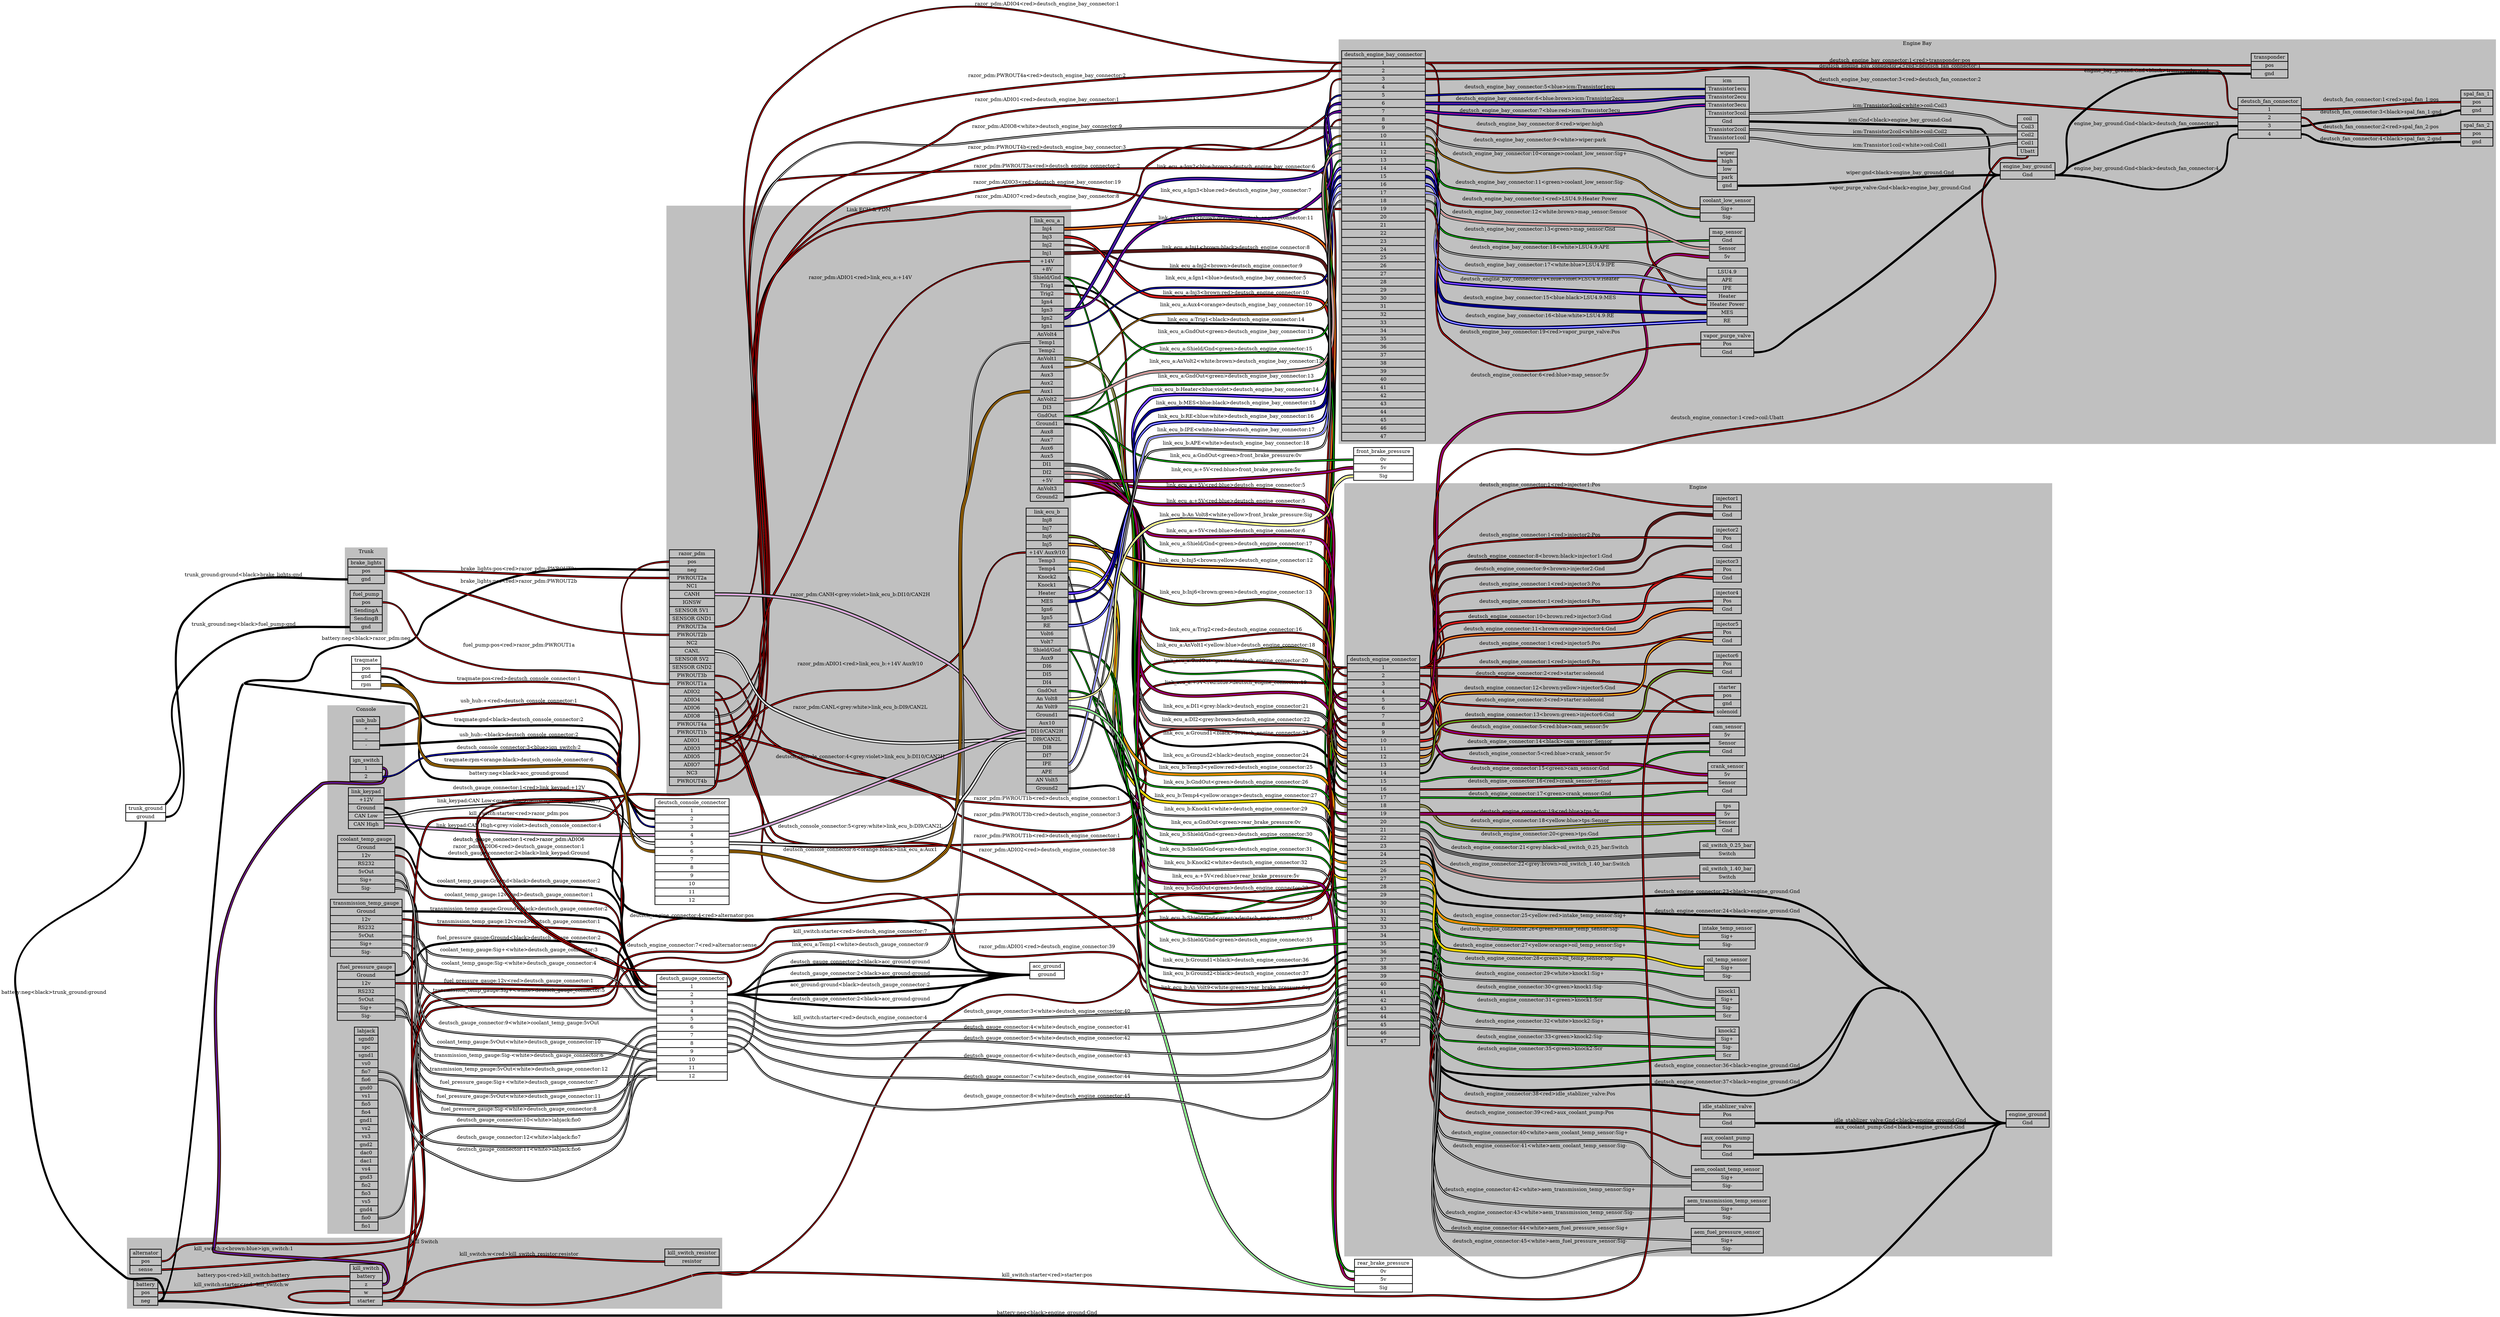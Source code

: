 graph "" {
	graph [bb="0,0,6723,3845.3",
		concentrate=true,
		rankdir=LR,
		ranksep=1.5
	];
	node [label="\N"];
	subgraph cluster_Engine {
		graph [bb="3455,1161,5458.5,3328",
			color=grey,
			label=Engine,
			lheight=0.21,
			lp="4456.8,3316.5",
			lwidth=0.71,
			style=filled
		];
		deutsch_engine_connector	[height=15.347,
			label="deutsch_engine_connector | <1> 1 | <2> 2 | <3> 3 | <4> 4 | <5> 5 | <6> 6 | <7> 7 | <8> 8 | <9> 9 | <10> 10 | <11> 11 | <12> 12 | <\
13> 13 | <14> 14 | <15> 15 | <16> 16 | <17> 17 | <18> 18 | <19> 19 | <20> 20 | <21> 21 | <22> 22 | <23> 23 | <24> 24 | <25> 25 | <\
26> 26 | <27> 27 | <28> 28 | <29> 29 | <30> 30 | <31> 31 | <32> 32 | <33> 33 | <34> 34 | <35> 35 | <36> 36 | <37> 37 | <38> 38 | <\
39> 39 | <40> 40 | <41> 41 | <42> 42 | <43> 43 | <44> 44 | <45> 45 | <46> 46 | <47> 47 ",
			pos="3565.5,2085",
			rects="3463,2614,3668,2637 3463,2591,3668,2614 3463,2568,3668,2591 3463,2545,3668,2568 3463,2522,3668,2545 3463,2499,3668,2522 3463,2476,\
3668,2499 3463,2453,3668,2476 3463,2430,3668,2453 3463,2407,3668,2430 3463,2384,3668,2407 3463,2361,3668,2384 3463,2338,3668,2361 \
3463,2315,3668,2338 3463,2292,3668,2315 3463,2269,3668,2292 3463,2246,3668,2269 3463,2223,3668,2246 3463,2200,3668,2223 3463,2177,\
3668,2200 3463,2154,3668,2177 3463,2131,3668,2154 3463,2108,3668,2131 3463,2085,3668,2108 3463,2062,3668,2085 3463,2039,3668,2062 \
3463,2016,3668,2039 3463,1993,3668,2016 3463,1970,3668,1993 3463,1947,3668,1970 3463,1924,3668,1947 3463,1901,3668,1924 3463,1878,\
3668,1901 3463,1855,3668,1878 3463,1832,3668,1855 3463,1809,3668,1832 3463,1786,3668,1809 3463,1763,3668,1786 3463,1740,3668,1763 \
3463,1717,3668,1740 3463,1694,3668,1717 3463,1671,3668,1694 3463,1648,3668,1671 3463,1625,3668,1648 3463,1602,3668,1625 3463,1579,\
3668,1602 3463,1556,3668,1579 3463,1533,3668,1556",
			shape=record,
			style=bold,
			width=2.8472];
		starter	[height=1.2917,
			label="starter | <pos> pos | <gnd> gnd | <solenoid> solenoid ",
			pos="4539,3250",
			rects="4501,3273,4577,3296 4501,3250,4577,3273 4501,3227,4577,3250 4501,3204,4577,3227",
			shape=record,
			style=bold,
			width=1.0556];
		deutsch_engine_connector:3 -- starter:solenoid	[color="black:red:black",
			label="deutsch_engine_connector:3<red>starter:solenoid",
			labeltooltip="deutsch_engine_connector:3<red>starter:solenoid",
			lp="4008.5,3013.5",
			penwidth=2.5,
			pos="3669.5,2557 3765.4,2557 3666.4,2919.3 3738,2983 3783,3023 4231.7,2968.8 4279,3006 4347.6,3060.1 4266.5,3138.3 4333,3195 4389.9,3243.5 \
4425.2,3215 4500,3215"];
		deutsch_engine_connector:2 -- starter:solenoid	[color="black:red:black",
			label="deutsch_engine_connector:2<red>starter:solenoid",
			labeltooltip="deutsch_engine_connector:2<red>starter:solenoid",
			lp="4008.5,3047.5",
			penwidth=2.5,
			pos="3669.5,2580 3768.7,2580 3663.8,2955.2 3738,3021 3783,3060.9 4230.6,3004.3 4279,3040 4337.7,3083.3 4276.2,3149.3 4333,3195 4391.2,\
3241.9 4425.2,3215 4500,3215"];
		engine_ground	[height=0.65278,
			label="engine_ground | <Gnd> Gnd ",
			pos="5389.5,1545",
			rects="5328.5,1545,5450.5,1568 5328.5,1522,5450.5,1545",
			shape=record,
			style=bold,
			width=1.6944];
		deutsch_engine_connector:37 -- engine_ground:Gnd	[color="black:black:black",
			label="deutsch_engine_connector:37<black>engine_ground:Gnd",
			labeltooltip="deutsch_engine_connector:37<black>engine_ground:Gnd",
			lp="4539,1648.5",
			penwidth=2.5,
			pos="5029.5,2128 5154,2048.5 5179.6,1534 5327.1,1533;3669.5,1774 3723.7,1774 3690.8,1699.7 3738,1673 3786.7,1645.5 4696.5,1613.1 4745,\
1641 4961.8,1765.9 4816.6,2262.7 5027.5,2128"];
		deutsch_engine_connector:23 -- engine_ground:Gnd	[color="black:black:black",
			label="deutsch_engine_connector:23<black>engine_ground:Gnd",
			labeltooltip="deutsch_engine_connector:23<black>engine_ground:Gnd",
			lp="4539,2168.5",
			penwidth=2.5,
			pos="3669.5,2097 3703.9,2097 3704.7,2124.4 3738,2133 3954.6,2189.2 4521.3,2154.5 4745,2147 4870.8,2142.8 4921.6,2196.1 5027.5,2128"];
		deutsch_engine_connector:24 -- engine_ground:Gnd	[color="black:black:black",
			label="deutsch_engine_connector:24<black>engine_ground:Gnd",
			labeltooltip="deutsch_engine_connector:24<black>engine_ground:Gnd",
			lp="4539,2132.5",
			penwidth=2.5,
			pos="3669.5,2073 3707.3,2073 4995.7,2148.3 5027.5,2128"];
		deutsch_engine_connector:36 -- engine_ground:Gnd	[color="black:black:black",
			label="deutsch_engine_connector:36<black>engine_ground:Gnd",
			labeltooltip="deutsch_engine_connector:36<black>engine_ground:Gnd",
			lp="4539,1695.5",
			penwidth=2.5,
			pos="3669.5,1797 3727.8,1797 3687.1,1713.5 3738,1685 3786.8,1657.6 4696,1661 4745,1688 4948.6,1800.1 4831.5,2252.8 5027.5,2128"];
		tps	[height=1.2917,
			label="tps | <5v> 5v | <Sensor> Sensor | <Gnd> Gnd ",
			pos="4539,2389",
			rects="4506,2412,4572,2435 4506,2389,4572,2412 4506,2366,4572,2389 4506,2343,4572,2366",
			shape=record,
			style=bold,
			width=0.91667];
		deutsch_engine_connector:20 -- tps:Gnd	[color="black:green:black",
			label="deutsch_engine_connector:20<green>tps:Gnd",
			labeltooltip="deutsch_engine_connector:20<green>tps:Gnd",
			lp="4008.5,2291.5",
			penwidth=2.5,
			pos="3669.5,2166 3721.6,2166 3692.2,2236.3 3738,2261 3843.9,2318.1 4167.9,2237.7 4279,2284 4309.2,2296.6 4303.3,2320.3 4333,2334 4402.9,\
2366.2 4428,2354 4505,2354"];
		deutsch_engine_connector:18 -- tps:Sensor	[color="black:yellow:blue:yellow:black",
			label="deutsch_engine_connector:18<yellow:blue>tps:Sensor",
			labeltooltip="deutsch_engine_connector:18<yellow:blue>tps:Sensor",
			lp="4008.5,2329.5",
			penwidth=2.5,
			pos="3669.5,2212 3718.7,2212 3694.2,2276.6 3738,2299 3791.6,2326.4 4219.4,2313.6 4279,2322 4330.2,2329.2 4453.3,2377 4505,2377"];
		deutsch_engine_connector:19 -- tps:"5v"	[color="black:red:blue:red:black",
			label="deutsch_engine_connector:19<red:blue>tps:5v",
			labeltooltip="deutsch_engine_connector:19<red:blue>tps:5v",
			lp="4008.5,2367.5",
			penwidth=2.5,
			pos="3669.5,2189 3742,2189 3677.8,2296.7 3738,2337 3788,2370.5 4219.2,2353.3 4279,2360 4380.5,2371.3 4402.9,2401 4505,2401"];
		cam_sensor	[height=1.2917,
			label="cam_sensor | <5v> 5v | <Sensor> Sensor | <Gnd> Gnd ",
			pos="4539,2611",
			rects="4489,2634,4589,2657 4489,2611,4589,2634 4489,2588,4589,2611 4489,2565,4589,2588",
			shape=record,
			style=bold,
			width=1.3889];
		deutsch_engine_connector:15 -- cam_sensor:Gnd	[color="black:green:black",
			label="deutsch_engine_connector:15<green>cam_sensor:Gnd",
			labeltooltip="deutsch_engine_connector:15<green>cam_sensor:Gnd",
			lp="4008.5,2499.5",
			penwidth=2.5,
			pos="3669.5,2281 3751,2281 3672.3,2402.9 3738,2451 3835.3,2522.2 4171.7,2437.1 4279,2492 4312.1,2508.9 4300.3,2538.2 4333,2556 4394,2589.2 \
4418.5,2576 4488,2576"];
		deutsch_engine_connector:14 -- cam_sensor:Sensor	[color="black:black:black",
			label="deutsch_engine_connector:14<black>cam_sensor:Sensor",
			labeltooltip="deutsch_engine_connector:14<black>cam_sensor:Sensor",
			lp="4008.5,2557.5",
			penwidth=2.5,
			pos="3669.5,2304 3773.2,2304 3655.9,2463.6 3738,2527 3785.6,2563.8 4219.4,2541.8 4279,2550 4373.5,2563 4392.6,2599 4488,2599"];
		deutsch_engine_connector:5 -- cam_sensor:"5v"	[color="black:red:blue:red:black",
			label="deutsch_engine_connector:5<red:blue>cam_sensor:5v",
			labeltooltip="deutsch_engine_connector:5<red:blue>cam_sensor:5v",
			lp="4008.5,2595.5",
			penwidth=2.5,
			pos="3669.5,2511 3708.3,2511 3701.7,2551.5 3738,2565 3850.8,2606.8 4159.3,2575.5 4279,2588 4372.7,2597.8 4393.8,2623 4488,2623"];
		crank_sensor	[height=1.2917,
			label="crank_sensor | <5v> 5v | <Sensor> Sensor | <Gnd> Gnd ",
			pos="4539,2500",
			rects="4484,2523,4594,2546 4484,2500,4594,2523 4484,2477,4594,2500 4484,2454,4594,2477",
			shape=record,
			style=bold,
			width=1.5278];
		deutsch_engine_connector:17 -- crank_sensor:Gnd	[color="black:green:black",
			label="deutsch_engine_connector:17<green>crank_sensor:Gnd",
			labeltooltip="deutsch_engine_connector:17<green>crank_sensor:Gnd",
			lp="4008.5,2405.5",
			penwidth=2.5,
			pos="3669.5,2235 3738.8,2235 3680,2337.1 3738,2375 3788.4,2407.9 4223.1,2375.7 4279,2398 4308.6,2409.8 4304,2431.9 4333,2445 4394.3,2472.7 \
4415.7,2465 4483,2465"];
		deutsch_engine_connector:16 -- crank_sensor:Sensor	[color="black:red:black",
			label="deutsch_engine_connector:16<red>crank_sensor:Sensor",
			labeltooltip="deutsch_engine_connector:16<red>crank_sensor:Sensor",
			lp="4008.5,2443.5",
			penwidth=2.5,
			pos="3669.5,2258 3744.8,2258 3675.8,2370.6 3738,2413 3787.7,2446.9 4219.5,2427.2 4279,2436 4371.6,2449.6 4389.4,2488 4483,2488"];
		deutsch_engine_connector:5 -- crank_sensor:"5v"	[color="black:red:blue:red:black",
			label="deutsch_engine_connector:5<red:blue>crank_sensor:5v",
			labeltooltip="deutsch_engine_connector:5<red:blue>crank_sensor:5v",
			lp="4008.5,2518.5",
			penwidth=2.5,
			pos="3669.5,2511 4031.1,2511 4121.4,2512 4483,2512"];
		knock1	[height=1.2917,
			label="knock1 | <Sig+> Sig+ | <Sig-> Sig- | <Scr> Scr ",
			pos="4539,1869",
			rects="4505.5,1892,4572.5,1915 4505.5,1869,4572.5,1892 4505.5,1846,4572.5,1869 4505.5,1823,4572.5,1846",
			shape=record,
			style=bold,
			width=0.93056];
		deutsch_engine_connector:31 -- knock1:Scr	[color="black:green:black",
			label="deutsch_engine_connector:31<green>knock1:Scr",
			labeltooltip="deutsch_engine_connector:31<green>knock1:Scr",
			lp="4008.5,1845.5",
			penwidth=2.5,
			pos="3669.5,1912 3714.3,1912 3697,1856.1 3738,1838 3815.9,1803.7 4418.9,1834 4504,1834"];
		deutsch_engine_connector:29 -- knock1:"Sig+"	[color="black:white:black",
			label="deutsch_engine_connector:29<white>knock1:Sig+",
			labeltooltip="deutsch_engine_connector:29<white>knock1:Sig+",
			lp="4008.5,1923.5",
			penwidth=2.5,
			pos="3669.5,1958 3705.2,1958 3703.9,1926.5 3738,1916 3740.5,1915.2 4501.3,1881 4504,1881"];
		deutsch_engine_connector:30 -- knock1:"Sig-"	[color="black:green:black",
			label="deutsch_engine_connector:30<green>knock1:Sig-",
			labeltooltip="deutsch_engine_connector:30<green>knock1:Sig-",
			lp="4008.5,1879.5",
			penwidth=2.5,
			pos="3669.5,1935 3710.9,1935 3699.6,1887.4 3738,1872 3777.5,1856.1 4461.4,1857 4504,1857"];
		knock2	[height=1.2917,
			label="knock2 | <Sig+> Sig+ | <Sig-> Sig- | <Scr> Scr ",
			pos="4539,1758",
			rects="4505.5,1781,4572.5,1804 4505.5,1758,4572.5,1781 4505.5,1735,4572.5,1758 4505.5,1712,4572.5,1735",
			shape=record,
			style=bold,
			width=0.93056];
		deutsch_engine_connector:35 -- knock2:Scr	[color="black:green:black",
			label="deutsch_engine_connector:35<green>knock2:Scr",
			labeltooltip="deutsch_engine_connector:35<green>knock2:Scr",
			lp="4008.5,1731.5",
			penwidth=2.5,
			pos="3669.5,1820 3721.9,1820 3691.4,1748 3738,1724 3889.3,1646 4333.8,1723 4504,1723"];
		deutsch_engine_connector:32 -- knock2:"Sig+"	[color="black:white:black",
			label="deutsch_engine_connector:32<white>knock2:Sig+",
			labeltooltip="deutsch_engine_connector:32<white>knock2:Sig+",
			lp="4008.5,1809.5",
			penwidth=2.5,
			pos="3669.5,1889 3718.7,1889 3694.2,1824.4 3738,1802 3747.5,1797.2 4493.4,1770 4504,1770"];
		deutsch_engine_connector:33 -- knock2:"Sig-"	[color="black:green:black",
			label="deutsch_engine_connector:33<green>knock2:Sig-",
			labeltooltip="deutsch_engine_connector:33<green>knock2:Sig-",
			lp="4008.5,1766.5",
			penwidth=2.5,
			pos="3669.5,1866 3726,1866 3688.7,1786.5 3738,1759 3775.2,1738.3 4461.4,1746 4504,1746"];
		intake_temp_sensor	[height=0.97222,
			label="intake_temp_sensor | <Sig+> Sig+ | <Sig-> Sig- ",
			pos="4539,2057",
			rects="4460,2068.5,4618,2091.5 4460,2045.5,4618,2068.5 4460,2022.5,4618,2045.5",
			shape=record,
			style=bold,
			width=2.1944];
		deutsch_engine_connector:26 -- intake_temp_sensor:"Sig-"	[color="black:green:black",
			label="deutsch_engine_connector:26<green>intake_temp_sensor:Sig-",
			labeltooltip="deutsch_engine_connector:26<green>intake_temp_sensor:Sig-",
			lp="4008.5,2035.5",
			penwidth=2.5,
			pos="3669.5,2027 3940.4,2027 4008.2,2023.3 4279,2028 4359,2029.4 4379,2034 4459,2034"];
		deutsch_engine_connector:25 -- intake_temp_sensor:"Sig+"	[color="black:yellow:red:yellow:black",
			label="deutsch_engine_connector:25<yellow:red>intake_temp_sensor:Sig+",
			labeltooltip="deutsch_engine_connector:25<yellow:red>intake_temp_sensor:Sig+",
			lp="4008.5,2063.5",
			penwidth=2.5,
			pos="3669.5,2050 4020.4,2050 4108.1,2057 4459,2057"];
		oil_temp_sensor	[height=0.97222,
			label="oil_temp_sensor | <Sig+> Sig+ | <Sig-> Sig- ",
			pos="4539,1969",
			rects="4473.5,1980.5,4604.5,2003.5 4473.5,1957.5,4604.5,1980.5 4473.5,1934.5,4604.5,1957.5",
			shape=record,
			style=bold,
			width=1.8194];
		deutsch_engine_connector:28 -- oil_temp_sensor:"Sig-"	[color="black:green:black",
			label="deutsch_engine_connector:28<green>oil_temp_sensor:Sig-",
			labeltooltip="deutsch_engine_connector:28<green>oil_temp_sensor:Sig-",
			lp="4008.5,1959.5",
			penwidth=2.5,
			pos="3669.5,1981 3702.6,1981 3705.6,1958.7 3738,1952 3897.7,1918.9 4308.9,1946 4472,1946"];
		deutsch_engine_connector:27 -- oil_temp_sensor:"Sig+"	[color="black:yellow:orange:yellow:black",
			label="deutsch_engine_connector:27<yellow:orange>oil_temp_sensor:Sig+",
			labeltooltip="deutsch_engine_connector:27<yellow:orange>oil_temp_sensor:Sig+",
			lp="4008.5,2010.5",
			penwidth=2.5,
			pos="3669.5,2004 4026.5,2004 4115,1969 4472,1969"];
		"oil_switch_0.25_bar"	[height=0.65278,
			label="oil_switch_0.25_bar | <Switch> Switch ",
			pos="4539,2301",
			rects="4461,2301,4617,2324 4461,2278,4617,2301",
			shape=record,
			style=bold,
			width=2.1667];
		deutsch_engine_connector:21 -- "oil_switch_0.25_bar":Switch	[color="black:grey:black:grey:black",
			label="deutsch_engine_connector:21<grey:black>oil_switch_0.25_bar:Switch",
			labeltooltip="deutsch_engine_connector:21<grey:black>oil_switch_0.25_bar:Switch",
			lp="4008.5,2253.5",
			penwidth=2.5,
			pos="3669.5,2143 3716,2143 3696.2,2201.8 3738,2222 3846.3,2274.4 4161.7,2219.3 4279,2246 4304.4,2251.8 4307.9,2261.8 4333,2269 4387.9,\
2284.8 4402.9,2289 4460,2289"];
		"oil_switch_1.40_bar"	[height=0.65278,
			label="oil_switch_1.40_bar | <Switch> Switch ",
			pos="4539,2236",
			rects="4461,2236,4617,2259 4461,2213,4617,2236",
			shape=record,
			style=bold,
			width=2.1667];
		deutsch_engine_connector:22 -- "oil_switch_1.40_bar":Switch	[color="black:grey:brown:grey:black",
			label="deutsch_engine_connector:22<grey:brown>oil_switch_1.40_bar:Switch",
			labeltooltip="deutsch_engine_connector:22<grey:brown>oil_switch_1.40_bar:Switch",
			lp="4008.5,2214.5",
			penwidth=2.5,
			pos="3669.5,2120 3710.6,2120 3700,2166.4 3738,2182 3793.6,2204.9 4219,2202.8 4279,2207 4359.6,2212.6 4379.2,2224 4460,2224"];
		idle_stablizer_valve	[height=0.97222,
			label="idle_stablizer_valve | <Pos> Pos | <Gnd> Gnd ",
			pos="4539,1556",
			rects="4461,1567.5,4617,1590.5 4461,1544.5,4617,1567.5 4461,1521.5,4617,1544.5",
			shape=record,
			style=bold,
			width=2.1667];
		deutsch_engine_connector:38 -- idle_stablizer_valve:Pos	[color="black:red:black",
			label="deutsch_engine_connector:38<red>idle_stablizer_valve:Pos",
			labeltooltip="deutsch_engine_connector:38<red>idle_stablizer_valve:Pos",
			lp="4008.5,1614.5",
			penwidth=2.5,
			pos="3669.5,1751 3740.4,1751 3679.5,1646.9 3738,1607 3870.9,1516.4 4299.2,1556 4460,1556"];
		aux_coolant_pump	[height=0.97222,
			label="aux_coolant_pump | <Pos> Pos | <Gnd> Gnd ",
			pos="4539,1468",
			rects="4465,1479.5,4613,1502.5 4465,1456.5,4613,1479.5 4465,1433.5,4613,1456.5",
			shape=record,
			style=bold,
			width=2.0556];
		deutsch_engine_connector:39 -- aux_coolant_pump:Pos	[color="black:red:black",
			label="deutsch_engine_connector:39<red>aux_coolant_pump:Pos",
			labeltooltip="deutsch_engine_connector:39<red>aux_coolant_pump:Pos",
			lp="4008.5,1535.5",
			penwidth=2.5,
			pos="3669.5,1728 3763.5,1728 3663.9,1585.7 3738,1528 3865.7,1428.5 4302.1,1468 4464,1468"];
		aem_coolant_temp_sensor	[height=0.97222,
			label="aem_coolant_temp_sensor | <Sig+> Sig+ | <Sig-> Sig- ",
			pos="4539,1380",
			rects="4437.5,1391.5,4640.5,1414.5 4437.5,1368.5,4640.5,1391.5 4437.5,1345.5,4640.5,1368.5",
			shape=record,
			style=bold,
			width=2.8194];
		deutsch_engine_connector:41 -- aem_coolant_temp_sensor:"Sig-"	[color="black:white:black",
			label="deutsch_engine_connector:41<white>aem_coolant_temp_sensor:Sig-",
			labeltooltip="deutsch_engine_connector:41<white>aem_coolant_temp_sensor:Sig-",
			lp="4008.5,1391.5",
			penwidth=2.5,
			pos="3669.5,1682 3805.4,1682 3633.3,1470.7 3738,1384 3797.8,1334.5 4358.4,1357 4436,1357"];
		deutsch_engine_connector:40 -- aem_coolant_temp_sensor:"Sig+"	[color="black:white:black",
			label="deutsch_engine_connector:40<white>aem_coolant_temp_sensor:Sig+",
			labeltooltip="deutsch_engine_connector:40<white>aem_coolant_temp_sensor:Sig+",
			lp="4008.5,1448.5",
			penwidth=2.5,
			pos="3669.5,1705 3790.7,1705 3645.1,1518.8 3738,1441 3784.2,1402.3 4219,1405 4279,1399 4348.9,1392.1 4365.7,1380 4436,1380"];
		aem_transmission_temp_sensor	[height=0.97222,
			label="aem_transmission_temp_sensor | <Sig+> Sig+ | <Sig-> Sig- ",
			pos="4539,1292",
			rects="4417.5,1303.5,4660.5,1326.5 4417.5,1280.5,4660.5,1303.5 4417.5,1257.5,4660.5,1280.5",
			shape=record,
			style=bold,
			width=3.375];
		deutsch_engine_connector:43 -- aem_transmission_temp_sensor:"Sig-"	[color="black:white:black",
			label="deutsch_engine_connector:43<white>aem_transmission_temp_sensor:Sig-",
			labeltooltip="deutsch_engine_connector:43<white>aem_transmission_temp_sensor:Sig-",
			lp="4008.5,1300.5",
			penwidth=2.5,
			pos="3669.5,1636 3825,1636 3619.6,1393.7 3738,1293 3795.4,1244.2 4340.6,1269 4416,1269"];
		deutsch_engine_connector:42 -- aem_transmission_temp_sensor:"Sig+"	[color="black:white:black",
			label="deutsch_engine_connector:42<white>aem_transmission_temp_sensor:Sig+",
			labeltooltip="deutsch_engine_connector:42<white>aem_transmission_temp_sensor:Sig+",
			lp="4008.5,1339.5",
			penwidth=2.5,
			pos="3669.5,1659 3818,1659 3624.8,1428.1 3738,1332 3760.9,1312.5 4249,1310.4 4279,1308 4340.1,1303.1 4354.7,1292 4416,1292"];
		aem_fuel_pressure_sensor	[height=0.97222,
			label="aem_fuel_pressure_sensor | <Sig+> Sig+ | <Sig-> Sig- ",
			pos="4539,1204",
			rects="4437,1215.5,4641,1238.5 4437,1192.5,4641,1215.5 4437,1169.5,4641,1192.5",
			shape=record,
			style=bold,
			width=2.8333];
		deutsch_engine_connector:45 -- aem_fuel_pressure_sensor:"Sig-"	[color="black:white:black",
			label="deutsch_engine_connector:45<white>aem_fuel_pressure_sensor:Sig-",
			labeltooltip="deutsch_engine_connector:45<white>aem_fuel_pressure_sensor:Sig-",
			lp="4008.5,1203.5",
			penwidth=2.5,
			pos="3669.5,1590 3847.2,1590 3603.2,1311.9 3738,1196 3796.8,1145.4 4358.4,1181 4436,1181"];
		deutsch_engine_connector:44 -- aem_fuel_pressure_sensor:"Sig+"	[color="black:white:black",
			label="deutsch_engine_connector:44<white>aem_fuel_pressure_sensor:Sig+",
			labeltooltip="deutsch_engine_connector:44<white>aem_fuel_pressure_sensor:Sig+",
			lp="4008.5,1250.5",
			penwidth=2.5,
			pos="3669.5,1613 3836.7,1613 3612.5,1353.5 3738,1243 3745.3,1236.6 4426.3,1204 4436,1204"];
		injector1	[height=0.97222,
			label="injector1 | <Pos> Pos | <Gnd> Gnd ",
			pos="4539,3151",
			rects="4499,3162.5,4579,3185.5 4499,3139.5,4579,3162.5 4499,3116.5,4579,3139.5",
			shape=record,
			style=bold,
			width=1.1111];
		deutsch_engine_connector:8 -- injector1:Gnd	[color="black:brown:black:brown:black",
			label="deutsch_engine_connector:8<brown:black>injector1:Gnd",
			labeltooltip="deutsch_engine_connector:8<brown:black>injector1:Gnd",
			lp="4008.5,2933.5",
			penwidth=2.5,
			pos="3669.5,2442 3773.9,2442 3660.2,2837.4 3738,2907 3782.8,2947.1 4231.4,2889.2 4279,2926 4345.4,2977.3 4269,3052.7 4333,3107 4389.4,\
3154.8 4424.1,3128 4498,3128"];
		deutsch_engine_connector:1 -- injector1:Pos	[color="black:red:black",
			label="deutsch_engine_connector:1<red>injector1:Pos",
			labeltooltip="deutsch_engine_connector:1<red>injector1:Pos",
			lp="4008.5,3224.5",
			penwidth=2.5,
			pos="3669.5,2603 3781,2603 3656.5,3024 3738,3100 3985.6,3330.9 4159.5,3151 4498,3151"];
		injector2	[height=0.97222,
			label="injector2 | <Pos> Pos | <Gnd> Gnd ",
			pos="4539,3063",
			rects="4499,3074.5,4579,3097.5 4499,3051.5,4579,3074.5 4499,3028.5,4579,3051.5",
			shape=record,
			style=bold,
			width=1.1111];
		deutsch_engine_connector:9 -- injector2:Gnd	[color="black:brown:black",
			label="deutsch_engine_connector:9<brown>injector2:Gnd",
			labeltooltip="deutsch_engine_connector:9<brown>injector2:Gnd",
			lp="4008.5,2899.5",
			penwidth=2.5,
			pos="3669.5,2419 3770.7,2419 3662.7,2801.5 3738,2869 3782.8,2909.2 4229.5,2857.7 4279,2892 4329.4,2926.9 4284.1,2982 4333,3019 4392,3063.6 \
4424.1,3040 4498,3040"];
		deutsch_engine_connector:1 -- injector2:Pos	[color="black:red:black",
			label="deutsch_engine_connector:1<red>injector2:Pos",
			labeltooltip="deutsch_engine_connector:1<red>injector2:Pos",
			lp="4008.5,2975.5",
			penwidth=2.5,
			pos="3669.5,2603 3824.5,2603 3620.2,2844.2 3738,2945 3783.7,2984.1 4223.6,2944.6 4279,2968 4309.4,2980.8 4304.2,3002.9 4333,3019 4399.3,\
3056 4422.1,3063 4498,3063"];
		injector3	[height=0.97222,
			label="injector3 | <Pos> Pos | <Gnd> Gnd ",
			pos="4539,2975",
			rects="4499,2986.5,4579,3009.5 4499,2963.5,4579,2986.5 4499,2940.5,4579,2963.5",
			shape=record,
			style=bold,
			width=1.1111];
		deutsch_engine_connector:10 -- injector3:Gnd	[color="black:brown:red:brown:black",
			label="deutsch_engine_connector:10<brown:red>injector3:Gnd",
			labeltooltip="deutsch_engine_connector:10<brown:red>injector3:Gnd",
			lp="4008.5,2861.5",
			penwidth=2.5,
			pos="3669.5,2396 3767.4,2396 3665,2765.8 3738,2831 3782.9,2871.1 4226.2,2825.1 4279,2854 4315.7,2874.1 4297.2,2909.4 4333,2931 4396.3,\
2969.2 4424.1,2952 4498,2952"];
		deutsch_engine_connector:1 -- injector3:Pos	[color="black:red:black",
			label="deutsch_engine_connector:1<red>injector3:Pos",
			labeltooltip="deutsch_engine_connector:1<red>injector3:Pos",
			lp="4008.5,3088.5",
			penwidth=2.5,
			pos="3669.5,2603 3772,2603 3660.3,2992.1 3738,3059 3783.6,3098.2 4221.9,3077.8 4279,3059 4307.4,3049.6 4306.1,3032 4333,3019 4401.4,2986.1 \
4422.1,2975 4498,2975"];
		injector4	[height=0.97222,
			label="injector4 | <Pos> Pos | <Gnd> Gnd ",
			pos="4539,2887",
			rects="4499,2898.5,4579,2921.5 4499,2875.5,4579,2898.5 4499,2852.5,4579,2875.5",
			shape=record,
			style=bold,
			width=1.1111];
		deutsch_engine_connector:11 -- injector4:Gnd	[color="black:brown:orange:brown:black",
			label="deutsch_engine_connector:11<brown:orange>injector4:Gnd",
			labeltooltip="deutsch_engine_connector:11<brown:orange>injector4:Gnd",
			lp="4008.5,2785.5",
			penwidth=2.5,
			pos="3669.5,2373 3842,2373 3608.1,2641.5 3738,2755 3783.3,2794.6 4225.1,2751.3 4279,2778 4312.7,2794.7 4300.1,2824.9 4333,2843 4397.8,\
2878.6 4424.1,2864 4498,2864"];
		deutsch_engine_connector:1 -- injector4:Pos	[color="black:red:black",
			label="deutsch_engine_connector:1<red>injector4:Pos",
			labeltooltip="deutsch_engine_connector:1<red>injector4:Pos",
			lp="4008.5,2823.5",
			penwidth=2.5,
			pos="3669.5,2603 3759.3,2603 3665.7,2739.9 3738,2793 3786.5,2828.6 4220.8,2800.9 4279,2816 4305,2822.7 4307.9,2833.5 4333,2843 4404,2869.9 \
4422.1,2887 4498,2887"];
		injector5	[height=0.97222,
			label="injector5 | <Pos> Pos | <Gnd> Gnd ",
			pos="4539,2799",
			rects="4499,2810.5,4579,2833.5 4499,2787.5,4579,2810.5 4499,2764.5,4579,2787.5",
			shape=record,
			style=bold,
			width=1.1111];
		deutsch_engine_connector:12 -- injector5:Gnd	[color="black:brown:yellow:brown:black",
			label="deutsch_engine_connector:12<brown:yellow>injector5:Gnd",
			labeltooltip="deutsch_engine_connector:12<brown:yellow>injector5:Gnd",
			lp="4008.5,2709.5",
			penwidth=2.5,
			pos="3669.5,2350 3818.9,2350 3624.2,2582.3 3738,2679 3783.9,2717.9 4223.8,2678.1 4279,2702 4309.9,2715.4 4302.7,2740.3 4333,2755 4399.5,\
2787.2 4424.1,2776 4498,2776"];
		deutsch_engine_connector:1 -- injector5:Pos	[color="black:red:black",
			label="deutsch_engine_connector:1<red>injector5:Pos",
			labeltooltip="deutsch_engine_connector:1<red>injector5:Pos",
			lp="4008.5,2747.5",
			penwidth=2.5,
			pos="3669.5,2603 3728.6,2603 3687.2,2686.8 3738,2717 3789.7,2747.7 4219.6,2730.6 4279,2740 4303.6,2743.9 4309,2748.5 4333,2755 4406.2,\
2774.9 4422.1,2799 4498,2799"];
		injector6	[height=0.97222,
			label="injector6 | <Pos> Pos | <Gnd> Gnd ",
			pos="4539,2711",
			rects="4499,2722.5,4579,2745.5 4499,2699.5,4579,2722.5 4499,2676.5,4579,2699.5",
			shape=record,
			style=bold,
			width=1.1111];
		deutsch_engine_connector:13 -- injector6:Gnd	[color="black:brown:green:brown:black",
			label="deutsch_engine_connector:13<brown:green>injector6:Gnd",
			labeltooltip="deutsch_engine_connector:13<brown:green>injector6:Gnd",
			lp="4008.5,2633.5",
			penwidth=2.5,
			pos="3669.5,2327 3795.9,2327 3640.1,2523 3738,2603 3784.6,2641.1 4222.4,2605.6 4279,2626 4307.3,2636.2 4305.1,2655.6 4333,2667 4401.4,\
2695 4424.1,2688 4498,2688"];
		deutsch_engine_connector:1 -- injector6:Pos	[color="black:red:black",
			label="deutsch_engine_connector:1<red>injector6:Pos",
			labeltooltip="deutsch_engine_connector:1<red>injector6:Pos",
			lp="4008.5,2671.5",
			penwidth=2.5,
			pos="3669.5,2603 3704.3,2603 3704.5,2631.6 3738,2641 3853.8,2673.6 4159.6,2648.8 4279,2664 4377.7,2676.6 4398.5,2711 4498,2711"];
		idle_stablizer_valve:Gnd -- engine_ground:Gnd	[color="black:black:black",
			label="idle_stablizer_valve:Gnd<black>engine_ground:Gnd",
			labeltooltip="idle_stablizer_valve:Gnd<black>engine_ground:Gnd",
			lp="5028.5,1540.5",
			penwidth=2.5,
			pos="4618,1533 4933.3,1533 5012.2,1533 5327.5,1533"];
		aux_coolant_pump:Gnd -- engine_ground:Gnd	[color="black:black:black",
			label="aux_coolant_pump:Gnd<black>engine_ground:Gnd",
			labeltooltip="aux_coolant_pump:Gnd<black>engine_ground:Gnd",
			lp="5028.5,1521.5",
			penwidth=2.5,
			pos="4614,1445 4901.9,1445 4975.1,1460.5 5258,1514 5289.5,1519.9 5295.5,1533 5327.5,1533"];
	}
	subgraph "cluster_Engine Bay" {
		graph [bb="3439,8,6715,1153",
			color=grey,
			label="Engine Bay",
			lheight=0.21,
			lp="5077,1141.5",
			lwidth=1.14,
			style=filled
		];
		deutsch_engine_bay_connector	[height=15.347,
			label="deutsch_engine_bay_connector | <1> 1 | <2> 2 | <3> 3 | <4> 4 | <5> 5 | <6> 6 | <7> 7 | <8> 8 | <9> 9 | <10> 10 | <11> 11 | <12> \
12 | <13> 13 | <14> 14 | <15> 15 | <16> 16 | <17> 17 | <18> 18 | <19> 19 | <20> 20 | <21> 21 | <22> 22 | <23> 23 | <24> 24 | <25> \
25 | <26> 26 | <27> 27 | <28> 28 | <29> 29 | <30> 30 | <31> 31 | <32> 32 | <33> 33 | <34> 34 | <35> 35 | <36> 36 | <37> 37 | <38> \
38 | <39> 39 | <40> 40 | <41> 41 | <42> 42 | <43> 43 | <44> 44 | <45> 45 | <46> 46 | <47> 47 ",
			pos="3565.5,569",
			rects="3447,1098,3684,1121 3447,1075,3684,1098 3447,1052,3684,1075 3447,1029,3684,1052 3447,1006,3684,1029 3447,983,3684,1006 3447,960,\
3684,983 3447,937,3684,960 3447,914,3684,937 3447,891,3684,914 3447,868,3684,891 3447,845,3684,868 3447,822,3684,845 3447,799,3684,\
822 3447,776,3684,799 3447,753,3684,776 3447,730,3684,753 3447,707,3684,730 3447,684,3684,707 3447,661,3684,684 3447,638,3684,661 \
3447,615,3684,638 3447,592,3684,615 3447,569,3684,592 3447,546,3684,569 3447,523,3684,546 3447,500,3684,523 3447,477,3684,500 3447,\
454,3684,477 3447,431,3684,454 3447,408,3684,431 3447,385,3684,408 3447,362,3684,385 3447,339,3684,362 3447,316,3684,339 3447,293,\
3684,316 3447,270,3684,293 3447,247,3684,270 3447,224,3684,247 3447,201,3684,224 3447,178,3684,201 3447,155,3684,178 3447,132,3684,\
155 3447,109,3684,132 3447,86,3684,109 3447,63,3684,86 3447,40,3684,63 3447,17,3684,40",
			shape=record,
			style=bold,
			width=3.2917];
		deutsch_fan_connector	[height=1.6111,
			label="deutsch_fan_connector | <1> 1 | <2> 2 | <3> 3 | <4> 4 ",
			pos="6074.5,393",
			rects="5985,427.5,6164,450.5 5985,404.5,6164,427.5 5985,381.5,6164,404.5 5985,358.5,6164,381.5 5985,335.5,6164,358.5",
			shape=record,
			style=bold,
			width=2.4861];
		deutsch_engine_bay_connector:3 -- deutsch_fan_connector:2	[color="black:red:black",
			label="deutsch_engine_bay_connector:3<red>deutsch_fan_connector:2",
			labeltooltip="deutsch_engine_bay_connector:3<red>deutsch_fan_connector:2",
			lp="5028.5,1075.5",
			penwidth=2.5,
			pos="3684,1041 3714.1,1041 3709.4,1072.4 3738,1082 3844,1117.7 4634.2,1092.9 4745,1077 4979.4,1043.4 5043.7,1033.7 5258,933 5587.1,778.43 \
5671.4,722.57 5931,468 5960.3,439.24 5943.9,393 5985,393"];
		deutsch_engine_bay_connector:2 -- deutsch_fan_connector:1	[color="black:red:black",
			label="deutsch_engine_bay_connector:2<red>deutsch_fan_connector:1",
			labeltooltip="deutsch_engine_bay_connector:2<red>deutsch_fan_connector:1",
			lp="5028.5,277.5",
			penwidth=2.5,
			pos="3684,1064 3780.5,1064 3666.2,697.54 3738,633 3760.4,612.9 4256.4,642.78 4279,623 4397.8,519.13 4213.4,375.03 4333,272 4352.6,255.1 \
4773.1,270.06 4799,270 5095.9,269.36 5171.9,240.65 5467,273 5676.3,295.95 5742.3,275.49 5931,369 5959.5,383.13 5953.2,416 5985,416"];
		map_sensor	[height=1.2917,
			label="map_sensor | <Gnd> Gnd | <Sensor> Sensor | <5v> 5v ",
			pos="4539,799",
			rects="4488.5,822,4589.5,845 4488.5,799,4589.5,822 4488.5,776,4589.5,799 4488.5,753,4589.5,776",
			shape=record,
			style=bold,
			width=1.4028];
		deutsch_engine_bay_connector:13 -- map_sensor:Gnd	[color="black:green:black",
			label="deutsch_engine_bay_connector:13<green>map_sensor:Gnd",
			labeltooltip="deutsch_engine_bay_connector:13<green>map_sensor:Gnd",
			lp="4008.5,818.5",
			penwidth=2.5,
			pos="3684,811 4040.9,811 4130.1,811 4487,811"];
		deutsch_engine_bay_connector:12 -- map_sensor:Sensor	[color="black:white:brown:white:black",
			label="deutsch_engine_bay_connector:12<white:brown>map_sensor:Sensor",
			labeltooltip="deutsch_engine_bay_connector:12<white:brown>map_sensor:Sensor",
			lp="4008.5,799.5",
			penwidth=2.5,
			pos="3684,834 3714.4,834 3709.3,801.96 3738,792 3895.3,737.46 4320.6,787 4487,787"];
		"LSU4.9"	[height=2.25,
			label="LSU4.9 | <APE> APE | <IPE> IPE | <Heater> Heater | <Heater Power> Heater Power | <MES> MES | <RE> RE ",
			pos="4539,653",
			rects="4481.5,710.5,4596.5,733.5 4481.5,687.5,4596.5,710.5 4481.5,664.5,4596.5,687.5 4481.5,641.5,4596.5,664.5 4481.5,618.5,4596.5,641.5 \
4481.5,595.5,4596.5,618.5 4481.5,572.5,4596.5,595.5",
			shape=record,
			style=bold,
			width=1.5972];
		deutsch_engine_bay_connector:1 -- "LSU4.9":"Heater Power"	[color="black:red:black",
			label="deutsch_engine_bay_connector:1<red>LSU4.9:Heater Power",
			labeltooltip="deutsch_engine_bay_connector:1<red>LSU4.9:Heater Power",
			lp="4008.5,1074.5",
			penwidth=2.5,
			pos="3684,1087 3709.6,1087 3713,1072.5 3738,1067 3796.9,1054.1 4234,1066.1 4279,1026 4374.2,941.03 4266.3,852.78 4333,744 4376.2,673.52 \
4397.3,630 4480,630"];
		deutsch_engine_bay_connector:14 -- "LSU4.9":Heater	[color="black:blue:violet:blue:black",
			label="deutsch_engine_bay_connector:14<blue:violet>LSU4.9:Heater",
			labeltooltip="deutsch_engine_bay_connector:14<blue:violet>LSU4.9:Heater",
			lp="4008.5,665.5",
			penwidth=2.5,
			pos="3684,788 3746.6,788 3686.1,692.91 3738,658 3806.4,612 4397.6,653 4480,653"];
		deutsch_engine_bay_connector:15 -- "LSU4.9":MES	[color="black:blue:black:blue:black",
			label="deutsch_engine_bay_connector:15<blue:black>LSU4.9:MES",
			labeltooltip="deutsch_engine_bay_connector:15<blue:black>LSU4.9:MES",
			lp="4008.5,624.5",
			penwidth=2.5,
			pos="3684,765 3754,765 3680.9,657.52 3738,617 3805.2,569.28 4397.5,607 4480,607"];
		deutsch_engine_bay_connector:16 -- "LSU4.9":RE	[color="black:blue:white:blue:black",
			label="deutsch_engine_bay_connector:16<blue:white>LSU4.9:RE",
			labeltooltip="deutsch_engine_bay_connector:16<blue:white>LSU4.9:RE",
			lp="4008.5,580.5",
			penwidth=2.5,
			pos="3684,742 3762.9,742 3674.3,619.5 3738,573 3804.6,524.37 4397.5,584 4480,584"];
		deutsch_engine_bay_connector:17 -- "LSU4.9":IPE	[color="black:white:blue:white:black",
			label="deutsch_engine_bay_connector:17<white:blue>LSU4.9:IPE",
			labeltooltip="deutsch_engine_bay_connector:17<white:blue>LSU4.9:IPE",
			lp="4008.5,731.5",
			penwidth=2.5,
			pos="3684,719 3948.5,719 4015.7,735.54 4279,711 4369.3,702.59 4389.3,676 4480,676"];
		deutsch_engine_bay_connector:18 -- "LSU4.9":APE	[color="black:white:black",
			label="deutsch_engine_bay_connector:18<white>LSU4.9:APE",
			labeltooltip="deutsch_engine_bay_connector:18<white>LSU4.9:APE",
			lp="4008.5,699.5",
			penwidth=2.5,
			pos="3684,696 3708.1,696 3714,692.89 3738,692 3978.3,683.11 4038.6,687.82 4279,692 4368.4,693.56 4390.6,699 4480,699"];
		coolant_low_sensor	[height=0.97222,
			label="coolant_low_sensor | <Sig+> Sig+ | <Sig-> Sig- ",
			pos="4539,899",
			rects="4462,910.5,4616,933.5 4462,887.5,4616,910.5 4462,864.5,4616,887.5",
			shape=record,
			style=bold,
			width=2.1389];
		deutsch_engine_bay_connector:11 -- coolant_low_sensor:"Sig-"	[color="black:green:black",
			label="deutsch_engine_bay_connector:11<green>coolant_low_sensor:Sig-",
			labeltooltip="deutsch_engine_bay_connector:11<green>coolant_low_sensor:Sig-",
			lp="4008.5,863.5",
			penwidth=2.5,
			pos="3684,857 3708,857 3714,856.22 3738,856 3978.4,853.77 4038.9,842.85 4279,856 4360.3,860.45 4379.6,876 4461,876"];
		deutsch_engine_bay_connector:10 -- coolant_low_sensor:"Sig+"	[color="black:orange:black",
			label="deutsch_engine_bay_connector:10<orange>coolant_low_sensor:Sig+",
			labeltooltip="deutsch_engine_bay_connector:10<orange>coolant_low_sensor:Sig+",
			lp="4008.5,901.5",
			penwidth=2.5,
			pos="3684,880 3948.5,880 4014.6,887.26 4279,894 4359.9,896.06 4380.1,899 4461,899"];
		vapor_purge_valve	[height=0.97222,
			label="vapor_purge_valve | <Pos> Pos | <Gnd> Gnd ",
			pos="4539,519",
			rects="4464,530.5,4614,553.5 4464,507.5,4614,530.5 4464,484.5,4614,507.5",
			shape=record,
			style=bold,
			width=2.0833];
		deutsch_engine_bay_connector:19 -- vapor_purge_valve:Pos	[color="black:red:black",
			label="deutsch_engine_bay_connector:19<red>vapor_purge_valve:Pos",
			labeltooltip="deutsch_engine_bay_connector:19<red>vapor_purge_valve:Pos",
			lp="4008.5,539.5",
			penwidth=2.5,
			pos="3684,673 3751.1,673 3683.1,570.52 3738,532 3804,485.75 4382.4,519 4463,519"];
		transponder	[height=0.97222,
			label="transponder | <pos> pos | <gnd> gnd ",
			pos="6074.5,1087",
			rects="6022.5,1098.5,6126.5,1121.5 6022.5,1075.5,6126.5,1098.5 6022.5,1052.5,6126.5,1075.5",
			shape=record,
			style=bold,
			width=1.4444];
		deutsch_engine_bay_connector:1 -- transponder:pos	[color="black:red:black",
			label="deutsch_engine_bay_connector:1<red>transponder:pos",
			labeltooltip="deutsch_engine_bay_connector:1<red>transponder:pos",
			lp="5028.5,1100.5",
			penwidth=2.5,
			pos="3684,1087 3708.3,1087 3713.8,1094 3738,1096 3977.6,1115.8 4038.6,1096.6 4279,1096 5053.5,1094 5247,1087 6021.5,1087"];
		icm	[height=2.5694,
			label="icm | <Transistor1ecu> Transistor1ecu | <Transistor2ecu> Transistor2ecu | <Transistor3ecu> Transistor3ecu | <Transistor3coil> Transistor3coil | <\
Gnd> Gnd | <Transistor2coil> Transistor2coil | <Transistor1coil> Transistor1coil ",
			pos="4539,374",
			rects="4477,443,4601,466 4477,420,4601,443 4477,397,4601,420 4477,374,4601,397 4477,351,4601,374 4477,328,4601,351 4477,305,4601,328 4477,\
282,4601,305",
			shape=record,
			style=bold,
			width=1.7222];
		deutsch_engine_bay_connector:7 -- icm:Transistor3ecu	[color="black:blue:red:blue:black",
			label="deutsch_engine_bay_connector:7<blue:red>icm:Transistor3ecu",
			labeltooltip="deutsch_engine_bay_connector:7<blue:red>icm:Transistor3ecu",
			lp="4008.5,441.5",
			penwidth=2.5,
			pos="3684,949 3799.1,949 3655,513.74 3738,434 3975,206.22 4147.3,386 4476,386"];
		deutsch_engine_bay_connector:5 -- icm:Transistor1ecu	[color="black:blue:black",
			label="deutsch_engine_bay_connector:5<blue>icm:Transistor1ecu",
			labeltooltip="deutsch_engine_bay_connector:5<blue>icm:Transistor1ecu",
			lp="4008.5,1005.5",
			penwidth=2.5,
			pos="3684,995 3717.1,995 4254.6,1007.3 4279,985 4363.1,908.06 4260.3,562.74 4333,475 4375.4,423.9 4409.6,432 4476,432"];
		deutsch_engine_bay_connector:6 -- icm:Transistor2ecu	[color="black:blue:brown:blue:black",
			label="deutsch_engine_bay_connector:6<blue:brown>icm:Transistor2ecu",
			labeltooltip="deutsch_engine_bay_connector:6<blue:brown>icm:Transistor2ecu",
			lp="4008.5,495.5",
			penwidth=2.5,
			pos="3684,972 3792.2,972 3660,563.01 3738,488 3781.4,446.23 4219.3,457.18 4279,449 4367.5,436.87 4386.7,409 4476,409"];
		wiper	[height=1.6111,
			label="wiper | <high> high | <low> low | <park> park | <gnd> gnd ",
			pos="4539,1010",
			rects="4510.5,1044.5,4567.5,1067.5 4510.5,1021.5,4567.5,1044.5 4510.5,998.5,4567.5,1021.5 4510.5,975.5,4567.5,998.5 4510.5,952.5,4567.5,\
975.5",
			shape=record,
			style=bold,
			width=0.79167];
		deutsch_engine_bay_connector:9 -- wiper:park	[color="black:white:black",
			label="deutsch_engine_bay_connector:9<white>wiper:park",
			labeltooltip="deutsch_engine_bay_connector:9<white>wiper:park",
			lp="4008.5,939.5",
			penwidth=2.5,
			pos="3684,903 3708.1,903 3713.9,907.15 3738,909 3978,927.41 4040.6,898.75 4279,932 4383.1,946.52 4403.9,987 4509,987"];
		deutsch_engine_bay_connector:8 -- wiper:high	[color="black:red:black",
			label="deutsch_engine_bay_connector:8<red>wiper:high",
			labeltooltip="deutsch_engine_bay_connector:8<red>wiper:high",
			lp="4008.5,973.5",
			penwidth=2.5,
			pos="3684,926 3709.8,926 3712.8,941.81 3738,947 3973.7,995.51 4041.5,927.84 4279,966 4384.1,982.89 4402.5,1033 4509,1033"];
		spal_fan_1	[height=0.97222,
			label="spal_fan_1 | <pos> pos | <gnd> gnd ",
			pos="6661.5,437",
			rects="6616,448.5,6707,471.5 6616,425.5,6707,448.5 6616,402.5,6707,425.5",
			shape=record,
			style=bold,
			width=1.2639];
		deutsch_fan_connector:3 -- spal_fan_1:gnd	[color="black:black:black",
			label="deutsch_fan_connector:3<black>spal_fan_1:gnd",
			labeltooltip="deutsch_fan_connector:3<black>spal_fan_1:gnd",
			lp="6390,408.5",
			penwidth=2.5,
			pos="6164,370 6188.3,370 6193.9,375.41 6218,378 6370.4,394.35 6410.5,377.87 6562,401 6586.4,404.73 6591.3,414 6616,414"];
		deutsch_fan_connector:1 -- spal_fan_1:pos	[color="black:red:black",
			label="deutsch_fan_connector:1<red>spal_fan_1:pos",
			labeltooltip="deutsch_fan_connector:1<red>spal_fan_1:pos",
			lp="6390,443.5",
			penwidth=2.5,
			pos="6164,416 6365.1,416 6414.9,437 6616,437"];
		spal_fan_2	[height=0.97222,
			label="spal_fan_2 | <pos> pos | <gnd> gnd ",
			pos="6661.5,348",
			rects="6616,359.5,6707,382.5 6616,336.5,6707,359.5 6616,313.5,6707,336.5",
			shape=record,
			style=bold,
			width=1.2639];
		deutsch_fan_connector:4 -- spal_fan_2:gnd	[color="black:black:black",
			label="deutsch_fan_connector:4<black>spal_fan_2:gnd",
			labeltooltip="deutsch_fan_connector:4<black>spal_fan_2:gnd",
			lp="6390,332.5",
			penwidth=2.5,
			pos="6164,347 6189.9,347 6192.6,329.98 6218,325 6391.6,291 6439.1,325 6616,325"];
		deutsch_fan_connector:2 -- spal_fan_2:pos	[color="black:red:black",
			label="deutsch_fan_connector:2<red>spal_fan_2:pos",
			labeltooltip="deutsch_fan_connector:2<red>spal_fan_2:pos",
			lp="6390,366.5",
			penwidth=2.5,
			pos="6164,393 6192.4,393 6190.9,367.24 6218,359 6302.7,333.29 6527.5,348 6616,348"];
		engine_bay_ground	[height=0.65278,
			label="engine_bay_ground | <Gnd> Gnd ",
			pos="5389.5,464",
			rects="5312,464,5467,487 5312,441,5467,464",
			shape=record,
			style=bold,
			width=2.1528];
		vapor_purge_valve:Gnd -- engine_bay_ground:Gnd	[color="black:black:black",
			label="vapor_purge_valve:Gnd<black>engine_bay_ground:Gnd",
			labeltooltip="vapor_purge_valve:Gnd<black>engine_bay_ground:Gnd",
			lp="5028.5,496.5",
			penwidth=2.5,
			pos="4615,496 4925.4,496 5001.6,452 5312,452"];
		icm:Gnd -- engine_bay_ground:Gnd	[color="black:black:black",
			label="icm:Gnd<black>engine_bay_ground:Gnd",
			labeltooltip="icm:Gnd<black>engine_bay_ground:Gnd",
			lp="5028.5,440.5",
			penwidth=2.5,
			pos="4602,339 4691.6,339 4710.6,367.48 4799,382 5001.5,415.26 5057.9,387.31 5258,433 5282.8,438.66 5286.6,452 5312,452"];
		coil	[height=1.6111,
			label="coil | <Coil3> Coil3 | <Coil2> Coil2 | <Coil1> Coil1 | <Ubatt> Ubatt ",
			pos="5389.5,340",
			rects="5360.5,374.5,5418.5,397.5 5360.5,351.5,5418.5,374.5 5360.5,328.5,5418.5,351.5 5360.5,305.5,5418.5,328.5 5360.5,282.5,5418.5,305.5",
			shape=record,
			style=bold,
			width=0.80556];
		icm:Transistor3coil -- coil:Coil3	[color="black:white:black",
			label="icm:Transistor3coil<white>coil:Coil3",
			labeltooltip="icm:Transistor3coil<white>coil:Coil3",
			lp="5028.5,370.5",
			penwidth=2.5,
			pos="4602,362 4938.7,362 5022.8,363 5359.5,363"];
		icm:Transistor1coil -- coil:Coil1	[color="black:white:black",
			label="icm:Transistor1coil<white>coil:Coil1",
			labeltooltip="icm:Transistor1coil<white>coil:Coil1",
			lp="5028.5,309.5",
			penwidth=2.5,
			pos="4602,293 4893.6,293 4967.4,278.63 5258,302 5303.5,305.65 5313.9,317 5359.5,317"];
		icm:Transistor2coil -- coil:Coil2	[color="black:white:black",
			label="icm:Transistor2coil<white>coil:Coil2",
			labeltooltip="icm:Transistor2coil<white>coil:Coil2",
			lp="5028.5,347.5",
			penwidth=2.5,
			pos="4602,316 4938.8,316 5022.7,340 5359.5,340"];
		wiper:gnd -- engine_bay_ground:Gnd	[color="black:black:black",
			label="wiper:gnd<black>engine_bay_ground:Gnd",
			labeltooltip="wiper:gnd<black>engine_bay_ground:Gnd",
			lp="5028.5,921.5",
			penwidth=2.5,
			pos="4569,964 4647.8,964 4672.8,974.48 4745,943 5019,823.56 5040,712.52 5258,508 5283.2,484.35 5277.4,452 5312,452"];
		engine_bay_ground:Gnd -- deutsch_fan_connector:3	[color="black:black:black",
			label="engine_bay_ground:Gnd<black>deutsch_fan_connector:3",
			labeltooltip="engine_bay_ground:Gnd<black>deutsch_fan_connector:3",
			lp="5726,456.5",
			penwidth=2.5,
			pos="5467,452 5700.1,452 5751.9,370 5985,370"];
		engine_bay_ground:Gnd -- deutsch_fan_connector:4	[color="black:black:black",
			label="engine_bay_ground:Gnd<black>deutsch_fan_connector:4",
			labeltooltip="engine_bay_ground:Gnd<black>deutsch_fan_connector:4",
			lp="5726,361.5",
			penwidth=2.5,
			pos="5467,452 5516.7,452 5478.4,379.62 5521,354 5697.8,247.76 5778.8,347 5985,347"];
		engine_bay_ground:Gnd -- transponder:gnd	[color="black:black:black",
			label="engine_bay_ground:Gnd<black>transponder:gnd",
			labeltooltip="engine_bay_ground:Gnd<black>transponder:gnd",
			lp="5726,1018.5",
			penwidth=2.5,
			pos="5467,452 5650.5,452 5838,1064 6021.5,1064"];
	}
	subgraph cluster_Console {
		graph [bb="575.5,2063,794.5,3551",
			color=grey,
			label=Console,
			lheight=0.21,
			lp="685,3539.5",
			lwidth=0.79,
			style=filled
		];
		ign_switch	[height=0.97222,
			label="ign_switch | <1> 1 | <2> 2 ",
			pos="685,2106",
			rects="639,2117.5,731,2140.5 639,2094.5,731,2117.5 639,2071.5,731,2094.5",
			shape=record,
			style=bold,
			width=1.2778];
		link_keypad	[height=1.6111,
			label="link_keypad | <+12V> +12V | <Ground> Ground | <CAN Low> CAN Low | <CAN High> CAN High ",
			pos="685,2328",
			rects="634.5,2362.5,735.5,2385.5 634.5,2339.5,735.5,2362.5 634.5,2316.5,735.5,2339.5 634.5,2293.5,735.5,2316.5 634.5,2270.5,735.5,2293.5",
			shape=record,
			style=bold,
			width=1.4028];
		labjack	[height=8,
			label="labjack | <sgnd0> sgnd0 | < spc>  spc | < sgnd1>  sgnd1 | < vs0>  vs0 | <fio7> fio7 | < fio6>  fio6 | < gnd0>  gnd0 | < vs1>  vs1 | <\
fio5> fio5 | < fio4>  fio4 | < gnd1>  gnd1 | < vs2>  vs2 | <vs3> vs3 | < gnd2>  gnd2 | < dac0>  dac0 | < dac1>  dac1 | <vs4> vs4 | < \
gnd3>  gnd3 | < fio2>  fio2 | < fio3>  fio3 | <vs5> vs5 | < gnd4>  gnd4 | < fio0>  fio0 | < fio1>  fio1 ",
			pos="685,2692",
			rects="651.5,2956.5,718.5,2979.5 651.5,2933.5,718.5,2956.5 651.5,2910.5,718.5,2933.5 651.5,2887.5,718.5,2910.5 651.5,2864.5,718.5,2887.5 \
651.5,2841.5,718.5,2864.5 651.5,2818.5,718.5,2841.5 651.5,2795.5,718.5,2818.5 651.5,2772.5,718.5,2795.5 651.5,2749.5,718.5,2772.5 \
651.5,2726.5,718.5,2749.5 651.5,2703.5,718.5,2726.5 651.5,2680.5,718.5,2703.5 651.5,2657.5,718.5,2680.5 651.5,2634.5,718.5,2657.5 \
651.5,2611.5,718.5,2634.5 651.5,2588.5,718.5,2611.5 651.5,2565.5,718.5,2588.5 651.5,2542.5,718.5,2565.5 651.5,2519.5,718.5,2542.5 \
651.5,2496.5,718.5,2519.5 651.5,2473.5,718.5,2496.5 651.5,2450.5,718.5,2473.5 651.5,2427.5,718.5,2450.5 651.5,2404.5,718.5,2427.5",
			shape=record,
			style=bold,
			width=0.93056];
		usb_hub	[height=1.2917,
			label="usb_hub | <+> + | <_> _ | <-> - ",
			pos="685,2205",
			rects="647,2228,723,2251 647,2205,723,2228 647,2182,723,2205 647,2159,723,2182",
			shape=record,
			style=bold,
			width=1.0556];
		coolant_temp_gauge	[height=2.25,
			label="coolant_temp_gauge | <Ground> Ground | <12v> 12v | <RS232> RS232 | <5vOut> 5vOut | <Sig+> Sig+ | <Sig-> Sig- ",
			pos="685,3439",
			rects="604,3496.5,766,3519.5 604,3473.5,766,3496.5 604,3450.5,766,3473.5 604,3427.5,766,3450.5 604,3404.5,766,3427.5 604,3381.5,766,3404.5 \
604,3358.5,766,3381.5",
			shape=record,
			style=bold,
			width=2.25];
		transmission_temp_gauge	[height=2.25,
			label="transmission_temp_gauge | <Ground> Ground | <12v> 12v | <RS232> RS232 | <5vOut> 5vOut | <Sig+> Sig+ | <Sig-> Sig- ",
			pos="685,3259",
			rects="583.5,3316.5,786.5,3339.5 583.5,3293.5,786.5,3316.5 583.5,3270.5,786.5,3293.5 583.5,3247.5,786.5,3270.5 583.5,3224.5,786.5,3247.5 \
583.5,3201.5,786.5,3224.5 583.5,3178.5,786.5,3201.5",
			shape=record,
			style=bold,
			width=2.8194];
		fuel_pressure_gauge	[height=2.25,
			label="fuel_pressure_gauge | <Ground> Ground | <12v> 12v | <RS232> RS232 | <5vOut> 5vOut | <Sig+> Sig+ | <Sig-> Sig- ",
			pos="685,3079",
			rects="603,3136.5,767,3159.5 603,3113.5,767,3136.5 603,3090.5,767,3113.5 603,3067.5,767,3090.5 603,3044.5,767,3067.5 603,3021.5,767,3044.5 \
603,2998.5,767,3021.5",
			shape=record,
			style=bold,
			width=2.2778];
	}
	subgraph "cluster_Link ECU & PDM" {
		graph [bb="1535.5,1036,2680.5,2705",
			color=grey,
			label="Link ECU & PDM",
			lheight=0.21,
			lp="2108,2693.5",
			lwidth=1.75,
			style=filled
		];
		razor_pdm	[height=9.2778,
			label="razor_pdm | <pos> pos | <neg> neg | <PWROUT2a> PWROUT2a | <NC1> NC1 | <CANH> CANH | <IGNSW> IGNSW | <SENSOR 5V1> SENSOR 5V1 | <SENSOR \
GND1> SENSOR GND1 | <PWROUT3a> PWROUT3a | <PWROUT2b> PWROUT2b | <NC2> NC2 | <CANL> CANL | <SENSOR 5V2> SENSOR 5V2 | <SENSOR GND2> \
SENSOR GND2 | <PWROUT3b> PWROUT3b | <PWROUT1a> PWROUT1a | <ADIO2> ADIO2 | <ADIO4> ADIO4 | <ADIO6> ADIO6 | <ADIO8> ADIO8 | <PWROUT4a> \
PWROUT4a | <PWROUT1b> PWROUT1b | <ADIO1> ADIO1 | <ADIO3> ADIO3 | <ADIO5> ADIO5 | <ADIO7> ADIO7 | <NC3> NC3 | <PWROUT4b> PWROUT4b ",
			pos="1607.5,1742",
			rects="1543.5,2052.5,1671.5,2075.5 1543.5,2029.5,1671.5,2052.5 1543.5,2006.5,1671.5,2029.5 1543.5,1983.5,1671.5,2006.5 1543.5,1960.5,1671.5,\
1983.5 1543.5,1937.5,1671.5,1960.5 1543.5,1914.5,1671.5,1937.5 1543.5,1891.5,1671.5,1914.5 1543.5,1868.5,1671.5,1891.5 1543.5,1845.5,\
1671.5,1868.5 1543.5,1822.5,1671.5,1845.5 1543.5,1799.5,1671.5,1822.5 1543.5,1776.5,1671.5,1799.5 1543.5,1753.5,1671.5,1776.5 1543.5,\
1730.5,1671.5,1753.5 1543.5,1707.5,1671.5,1730.5 1543.5,1684.5,1671.5,1707.5 1543.5,1661.5,1671.5,1684.5 1543.5,1638.5,1671.5,1661.5 \
1543.5,1615.5,1671.5,1638.5 1543.5,1592.5,1671.5,1615.5 1543.5,1569.5,1671.5,1592.5 1543.5,1546.5,1671.5,1569.5 1543.5,1523.5,1671.5,\
1546.5 1543.5,1500.5,1671.5,1523.5 1543.5,1477.5,1671.5,1500.5 1543.5,1454.5,1671.5,1477.5 1543.5,1431.5,1671.5,1454.5 1543.5,1408.5,\
1671.5,1431.5",
			shape=record,
			style=bold,
			width=1.7778];
		link_ecu_a	[height=11.194,
			label="link_ecu_a | <Inj4> Inj4 | <Inj3> Inj3 | <Inj2> Inj2 | <Inj1> Inj1 | <+14V> +14V | <+8V> +8V | <Shield/Gnd> Shield/Gnd | <Trig1> \
Trig1 | <Trig2> Trig2 | <Ign4> Ign4 | <Ign3> Ign3 | <Ign2> Ign2 | <Ign1> Ign1 | <AnVolt4> AnVolt4 | <Temp1> Temp1 | <Temp2> Temp2 | <\
AnVolt1> AnVolt1 | <Aux4> Aux4 | <Aux3> Aux3 | <Aux2> Aux2 | <Aux1> Aux1 | <AnVolt2> AnVolt2 | <DI3> DI3 | <GndOut> GndOut | <Ground1> \
Ground1 | <Aux8> Aux8 | <Aux7> Aux7 | <Aux6> Aux6 | <Aux5> Aux5 | <DI1> DI1 | <DI2> DI2 | <+5V> +5V | <AnVolt3> AnVolt3 | <Ground2> \
Ground2 ",
			pos="2613,2271",
			rects="2565.5,2650.5,2660.5,2673.5 2565.5,2627.5,2660.5,2650.5 2565.5,2604.5,2660.5,2627.5 2565.5,2581.5,2660.5,2604.5 2565.5,2558.5,2660.5,\
2581.5 2565.5,2535.5,2660.5,2558.5 2565.5,2512.5,2660.5,2535.5 2565.5,2489.5,2660.5,2512.5 2565.5,2466.5,2660.5,2489.5 2565.5,2443.5,\
2660.5,2466.5 2565.5,2420.5,2660.5,2443.5 2565.5,2397.5,2660.5,2420.5 2565.5,2374.5,2660.5,2397.5 2565.5,2351.5,2660.5,2374.5 2565.5,\
2328.5,2660.5,2351.5 2565.5,2305.5,2660.5,2328.5 2565.5,2282.5,2660.5,2305.5 2565.5,2259.5,2660.5,2282.5 2565.5,2236.5,2660.5,2259.5 \
2565.5,2213.5,2660.5,2236.5 2565.5,2190.5,2660.5,2213.5 2565.5,2167.5,2660.5,2190.5 2565.5,2144.5,2660.5,2167.5 2565.5,2121.5,2660.5,\
2144.5 2565.5,2098.5,2660.5,2121.5 2565.5,2075.5,2660.5,2098.5 2565.5,2052.5,2660.5,2075.5 2565.5,2029.5,2660.5,2052.5 2565.5,2006.5,\
2660.5,2029.5 2565.5,1983.5,2660.5,2006.5 2565.5,1960.5,2660.5,1983.5 2565.5,1937.5,2660.5,1960.5 2565.5,1914.5,2660.5,1937.5 2565.5,\
1891.5,2660.5,1914.5 2565.5,1868.5,2660.5,1891.5",
			shape=record,
			style=bold,
			width=1.3194];
		razor_pdm:ADIO1 -- link_ecu_a:"+14V"	[color="black:red:black",
			label="razor_pdm:ADIO1<red>link_ecu_a:+14V",
			labeltooltip="razor_pdm:ADIO1<red>link_ecu_a:+14V",
			lp="2084,1625.5",
			penwidth=2.5,
			pos="1672.5,1535 1753.8,1535 1765.2,1580.4 1845,1596 1897.2,1606.2 2282.3,1583.8 2323,1618 2407.1,1688.6 2350.6,1752.5 2377,1859 2453.2,\
2166.6 2247.1,2547 2564,2547"];
		link_ecu_b	[height=11.194,
			label="link_ecu_b | <Inj8> Inj8 | <Inj7> Inj7 | <Inj6> Inj6 | <Inj5> Inj5 | <+14V Aux9/10> +14V Aux9/10 | <Temp3> Temp3 | <Temp4> Temp4 | <\
Knock2> Knock2 | <Knock1> Knock1 | <Heater> Heater | <MES> MES | <Ign6> Ign6 | <Ign5> Ign5 | <RE> RE | <Volt6> Volt6 | <Volt7> Volt7 | <\
Shield/Gnd> Shield/Gnd | <Aux9> Aux9 | <DI6> DI6 | <DI5> DI5 | <DI4> DI4 | <GndOut> GndOut | <An Volt8> An Volt8 | <An Volt9> An \
Volt9 | <Ground1> Ground1 | <Aux10> Aux10 | <DI10/CAN2H> DI10/CAN2H | <DI9/CAN2L> DI9/CAN2L | <DI8> DI8 | <DI7> DI7 | <IPE> IPE | <\
APE> APE | <AN Volt5> AN Volt5 | <Ground2> Ground2 ",
			pos="2613,1447",
			rects="2553.5,1826.5,2672.5,1849.5 2553.5,1803.5,2672.5,1826.5 2553.5,1780.5,2672.5,1803.5 2553.5,1757.5,2672.5,1780.5 2553.5,1734.5,2672.5,\
1757.5 2553.5,1711.5,2672.5,1734.5 2553.5,1688.5,2672.5,1711.5 2553.5,1665.5,2672.5,1688.5 2553.5,1642.5,2672.5,1665.5 2553.5,1619.5,\
2672.5,1642.5 2553.5,1596.5,2672.5,1619.5 2553.5,1573.5,2672.5,1596.5 2553.5,1550.5,2672.5,1573.5 2553.5,1527.5,2672.5,1550.5 2553.5,\
1504.5,2672.5,1527.5 2553.5,1481.5,2672.5,1504.5 2553.5,1458.5,2672.5,1481.5 2553.5,1435.5,2672.5,1458.5 2553.5,1412.5,2672.5,1435.5 \
2553.5,1389.5,2672.5,1412.5 2553.5,1366.5,2672.5,1389.5 2553.5,1343.5,2672.5,1366.5 2553.5,1320.5,2672.5,1343.5 2553.5,1297.5,2672.5,\
1320.5 2553.5,1274.5,2672.5,1297.5 2553.5,1251.5,2672.5,1274.5 2553.5,1228.5,2672.5,1251.5 2553.5,1205.5,2672.5,1228.5 2553.5,1182.5,\
2672.5,1205.5 2553.5,1159.5,2672.5,1182.5 2553.5,1136.5,2672.5,1159.5 2553.5,1113.5,2672.5,1136.5 2553.5,1090.5,2672.5,1113.5 2553.5,\
1067.5,2672.5,1090.5 2553.5,1044.5,2672.5,1067.5",
			shape=record,
			style=bold,
			width=1.6528];
		razor_pdm:ADIO1 -- link_ecu_b:"+14V Aux9/10"	[color="black:red:black",
			label="razor_pdm:ADIO1<red>link_ecu_b:+14V Aux9/10",
			labeltooltip="razor_pdm:ADIO1<red>link_ecu_b:+14V Aux9/10",
			lp="2084,1588.5",
			penwidth=2.5,
			pos="1672.5,1535 1962.3,1535 2047.2,1491.8 2323,1581 2436.9,1617.9 2432.2,1723 2552,1723"];
		razor_pdm:CANH -- link_ecu_b:"DI10/CAN2H"	[color="black:grey:violet:grey:black",
			label="razor_pdm:CANH<grey:violet>link_ecu_b:DI10/CAN2H",
			labeltooltip="razor_pdm:CANH<grey:violet>link_ecu_b:DI10/CAN2H",
			lp="2084,1950.5",
			penwidth=2.5,
			pos="1672.5,1949 1979.2,1949 2096.8,1926.1 2323,1719 2503.9,1553.4 2306.8,1217 2552,1217"];
		razor_pdm:CANL -- link_ecu_b:"DI9/CAN2L"	[color="black:grey:white:grey:black",
			label="razor_pdm:CANL<grey:white>link_ecu_b:DI9/CAN2L",
			labeltooltip="razor_pdm:CANL<grey:white>link_ecu_b:DI9/CAN2L",
			lp="2084,1707.5",
			penwidth=2.5,
			pos="1672.5,1788 1758.6,1788 1762.8,1725.5 1845,1700 2049.6,1636.4 2147.7,1760.2 2323,1637 2504.4,1509.6 2330.4,1194 2552,1194"];
	}
	subgraph "cluster_Kill Switch" {
		graph [bb="8,3589,1692.5,3786",
			color=grey,
			label="Kill Switch",
			lheight=0.21,
			lp="850.25,3774.5",
			lwidth=1.08,
			style=filled
		];
		battery	[height=0.97222,
			label="battery | <pos> pos | <neg> neg ",
			pos="60.5,3632",
			rects="26,3643.5,95,3666.5 26,3620.5,95,3643.5 26,3597.5,95,3620.5",
			shape=record,
			style=bold,
			width=0.95833];
		kill_switch	[height=1.6111,
			label="kill_switch | <battery> battery | <z> z | <w> w | <starter> starter ",
			pos="685,3655",
			rects="639,3689.5,731,3712.5 639,3666.5,731,3689.5 639,3643.5,731,3666.5 639,3620.5,731,3643.5 639,3597.5,731,3620.5",
			shape=record,
			style=bold,
			width=1.2778];
		battery:pos -- kill_switch:battery	[color="black:red:black",
			label="battery:pos<red>kill_switch:battery",
			labeltooltip="battery:pos<red>kill_switch:battery",
			lp="338,3679.5",
			penwidth=2.5,
			pos="96.5,3632 338.03,3632 396.47,3678 638,3678"];
		kill_switch:starter -- kill_switch:w	[color="black:red:black",
			label="kill_switch:starter<red>kill_switch:w",
			labeltooltip="kill_switch:starter<red>kill_switch:w",
			lp="331.5,3655",
			penwidth=2.5,
			pos="638.77,3605 563.31,3600.7 466,3603.8 466,3620.5 466,3637.2 563.31,3640.3 638.77,3636"];
		kill_switch_resistor	[height=0.65278,
			label="kill_switch_resistor | <resistor> resistor ",
			pos="1607.5,3620",
			rects="1530.5,3620,1684.5,3643 1530.5,3597,1684.5,3620",
			shape=record,
			style=bold,
			width=2.1389];
		kill_switch:w -- kill_switch_resistor:resistor	[color="black:red:black",
			label="kill_switch:w<red>kill_switch_resistor:resistor",
			labeltooltip="kill_switch:w<red>kill_switch_resistor:resistor",
			lp="1117.5,3636.5",
			penwidth=2.5,
			pos="732,3632 909.3,3632 1352.2,3608 1529.5,3608"];
		alternator	[height=0.97222,
			label="alternator | <pos> pos | <sense> sense ",
			pos="60.5,3720",
			rects="16,3731.5,105,3754.5 16,3708.5,105,3731.5 16,3685.5,105,3708.5",
			shape=record,
			style=bold,
			width=1.2361];
	}
	subgraph cluster_Trunk {
		graph [bb="625,1657,745,1900",
			color=grey,
			label=Trunk,
			lheight=0.21,
			lp="685,1888.5",
			lwidth=0.60,
			style=filled
		];
		brake_lights	[height=0.97222,
			label="brake_lights | <pos> pos | <gnd> gnd ",
			pos="685,1834",
			rects="633,1845.5,737,1868.5 633,1822.5,737,1845.5 633,1799.5,737,1822.5",
			shape=record,
			style=bold,
			width=1.4444];
		fuel_pump	[height=1.6111,
			label="fuel_pump | <pos> pos | <SendingA> SendingA | <SendingB> SendingB | <gnd> gnd ",
			pos="685,1723",
			rects="639.5,1757.5,730.5,1780.5 639.5,1734.5,730.5,1757.5 639.5,1711.5,730.5,1734.5 639.5,1688.5,730.5,1711.5 639.5,1665.5,730.5,1688.5",
			shape=record,
			style=bold,
			width=1.2639];
	}
	battery:neg -- razor_pdm:neg	[color="black:black:black",
		label="battery:neg<black>razor_pdm:neg",
		labeltooltip="battery:neg<black>razor_pdm:neg",
		lp="685,1943.5",
		penwidth=2.5,
		pos="96.5,3609 135.41,3609 134.04,3575.2 171,3563 206.16,3551.4 309.33,3573.6 337,3549;339,3549 879.87,3068.4 13.915,2411.8 559,1936 \
601.19,1899.2 755,1935.5 811,1936 1059.5,1938 1126.9,1893.6 1370,1945 1451.5,1962.2 1459.3,2018 1542.5,2018"];
	battery:neg -- engine_ground:Gnd	[color="black:black:black",
		label="battery:neg<black>engine_ground:Gnd",
		labeltooltip="battery:neg<black>engine_ground:Gnd",
		lp="2613,3750.5",
		penwidth=2.5,
		pos="96.5,3609 145.74,3609 126.8,3669.3 171,3691 298.81,3753.8 668.61,3722.9 811,3722 1449.5,3718 3054.4,3792.1 3684,3686 4177.2,3602.9 \
4414.8,3686.6 4745,3311 5101.9,2905 4572.2,2419.3 5027.5,2128"];
	acc_ground	[height=0.65278,
		label="acc_ground | <ground> ground ",
		pos="2613,3323",
		rects="2564,3323,2662,3346 2564,3300,2662,3323",
		shape=record,
		style=bold,
		width=1.3611];
	battery:neg -- acc_ground:ground	[color="black:black:black",
		label="battery:neg<black>acc_ground:ground",
		labeltooltip="battery:neg<black>acc_ground:ground",
		lp="1117.5,3567.5",
		penwidth=2.5,
		pos="339,3549 412.2,3484.1 461.19,3553.7 559,3555 670.99,3556.5 699,3555.8 811,3555 1059.5,3553.2 1122.8,3572.2 1370,3547 1799,3503.3 \
1900.8,3452.8 2323,3365 2429.9,3342.8 2453.6,3311.1 2562.7,3311"];
	trunk_ground	[height=0.65278,
		label="trunk_ground | <ground> ground ",
		pos="60.5,1823",
		rects="4,1823,117,1846 4,1800,117,1823",
		shape=record,
		style=bold,
		width=1.5694];
	battery:neg -- trunk_ground:ground	[color="black:black:black",
		label="battery:neg<black>trunk_ground:ground",
		labeltooltip="battery:neg<black>trunk_ground:ground",
		penwidth=2.5];
	kill_switch:starter -- razor_pdm:pos	[color="black:red:black",
		label="kill_switch:starter<red>razor_pdm:pos",
		labeltooltip="kill_switch:starter<red>razor_pdm:pos",
		lp="1117.5,3539.5",
		penwidth=2.5,
		pos="732,3609 800.3,3609 799.61,3551.7 865,3532 918.82,3515.8 1330.1,3540.6 1370,3501 1433,3438.4 1413.2,2792.1 1424,2704 1460.5,2406.9 \
1243.2,2041 1542.5,2041"];
	kill_switch:z -- ign_switch:1	[color="black:brown:blue:brown:black",
		label="kill_switch:z<brown:blue>ign_switch:1",
		labeltooltip="kill_switch:z<brown:blue>ign_switch:1",
		lp="338,3572",
		penwidth=2.5,
		pos="732,3655 758.67,3655 749.71,3614 731,3595 693.84,3557.2 291.34,3617.6 254.5,3579.5 249.86,3574.7 253.79,3571.1 254.5,3564.5 322.55,\
2925 69.448,2567 559,2150 588.14,2125.2 704.26,2168.4 731,2141 741.87,2129.9 747.56,2106 732,2106"];
	kill_switch:starter -- deutsch_engine_connector:4	[color="black:red:black",
		label="kill_switch:starter<red>deutsch_engine_connector:4",
		labeltooltip="kill_switch:starter<red>deutsch_engine_connector:4",
		lp="2084,3604.5",
		penwidth=2.5,
		pos="1608.5,3568 1806.4,3555.2 3248.7,3690 3393,3554 3475.6,3476.2 3348.2,2535.8 3461.2,2534"];
	kill_switch:starter -- deutsch_engine_connector:7	[color="black:red:black",
		label="kill_switch:starter<red>deutsch_engine_connector:7",
		labeltooltip="kill_switch:starter<red>deutsch_engine_connector:7",
		lp="2084,3513.5",
		penwidth=2.5,
		pos="732,3609 1121.1,3609 1217.9,3587.2 1606.5,3568;1608.5,3568 1691.6,3564.3 1711.5,3551.2 1791,3527 1815.6,3519.5 1820.1,3512.6 1845,\
3506 2281.1,3390.2 2451.6,3569.6 2849,3356 2880.6,3339 2878.5,3322.2 2903,3296 3116.2,3068.5 3246.5,3069.2 3393,2794 3428.1,2728.1 \
3386.8,2465 3461.5,2465"];
	kill_switch:starter -- starter:pos	[color="black:red:black",
		label="kill_switch:starter<red>starter:pos",
		labeltooltip="kill_switch:starter<red>starter:pos",
		lp="2613,3679.5",
		penwidth=2.5,
		pos="732,3609 793.6,3609 804.17,3638.3 865,3648 1190.6,3700.1 1276.8,3672 1606.5,3672 1606.5,3672 1606.5,3672 3566.5,3672 4019.6,3672 \
4046.9,3262 4500,3262"];
	razor_pdm:ADIO7 -- deutsch_engine_bay_connector:8	[color="black:red:black",
		label="razor_pdm:ADIO7<red>deutsch_engine_bay_connector:8",
		labeltooltip="razor_pdm:ADIO7<red>deutsch_engine_bay_connector:8",
		lp="2613,452.5",
		penwidth=2.5,
		pos="1672.5,1466 2114.3,1466 1512.8,778.26 1845,487 1909.7,430.31 3329.9,428.57 3393,487 3465.1,553.76 3347.2,926 3445.5,926"];
	razor_pdm:ADIO8 -- deutsch_engine_bay_connector:9	[color="black:white:black",
		label="razor_pdm:ADIO8<white>deutsch_engine_bay_connector:9",
		labeltooltip="razor_pdm:ADIO8<white>deutsch_engine_bay_connector:9",
		lp="2613,705.5",
		penwidth=2.5,
		pos="1672.5,1604 2053.6,1604 1559.6,1016.6 1845,764 1928.8,689.84 2737.8,695.71 2849,683 2873.1,680.25 2878.8,676.78 2903,675 2957.3,\
671 3350.4,641.1 3393,675 3474.4,739.76 3341.5,903 3445.5,903"];
	razor_pdm:ADIO4 -- deutsch_engine_bay_connector:1	[color="black:red:black",
		label="razor_pdm:ADIO4<red>deutsch_engine_bay_connector:1",
		labeltooltip="razor_pdm:ADIO4<red>deutsch_engine_bay_connector:1",
		lp="2613,823.5",
		penwidth=2.5,
		pos="1672.5,1650 2025.4,1650 1582.3,1110.6 1845,875 2022.1,716.16 2139.5,829.13 2377,816 2481.7,810.21 2768,749.39 2849,816 2944.9,894.83 \
2809.4,1008.5 2903,1090 2984.9,1161.4 3039.1,1116.9 3147,1104"];
	razor_pdm:ADIO3 -- deutsch_engine_bay_connector:19	[color="black:red:black",
		label="razor_pdm:ADIO3<red>deutsch_engine_bay_connector:19",
		labeltooltip="razor_pdm:ADIO3<red>deutsch_engine_bay_connector:19",
		lp="2613,522.5",
		penwidth=2.5,
		pos="1672.5,1512 2112.1,1512 1514.3,827.67 1845,538 1934,460.03 2258.7,517.56 2377,515 2603.2,510.11 3204,459.6 3393,584 3431.4,609.24 \
3399.6,673 3445.5,673"];
	razor_pdm:PWROUT4a -- deutsch_engine_bay_connector:2	[color="black:red:black",
		label="razor_pdm:PWROUT4a<red>deutsch_engine_bay_connector:2",
		labeltooltip="razor_pdm:PWROUT4a<red>deutsch_engine_bay_connector:2",
		lp="2613,607.5",
		penwidth=2.5,
		pos="1672.5,1581 2089.8,1581 1533.4,935.6 1845,658 1909.2,600.77 3328.7,554.78 3393,612 3468.5,679.25 3344.4,1064 3445.5,1064"];
	razor_pdm:PWROUT4b -- deutsch_engine_bay_connector:3	[color="black:red:black",
		label="razor_pdm:PWROUT4b<red>deutsch_engine_bay_connector:3",
		labeltooltip="razor_pdm:PWROUT4b<red>deutsch_engine_bay_connector:3",
		lp="2613,218.5",
		penwidth=2.5,
		pos="1672.5,1420 2071.9,1420 1565.1,822.96 1845,538 2327.3,46.974 2948.7,55.355 3393,581 3459.4,659.58 3342.6,1041 3445.5,1041"];
	razor_pdm:ADIO1 -- deutsch_engine_bay_connector:1	[color="black:red:black",
		label="razor_pdm:ADIO1<red>deutsch_engine_bay_connector:1",
		labeltooltip="razor_pdm:ADIO1<red>deutsch_engine_bay_connector:1",
		lp="2613,574.5",
		penwidth=2.5,
		pos="3149,1104 3149.3,1104 3440.6,1087.3 3445.4,1087;1672.5,1535 2069.7,1535 1560.6,935.39 1845,658 1925.2,579.78 2765.8,491.97 2849,\
567 2935.8,645.26 2818.5,1009.3 2903,1090 2942.3,1127.5 3093.1,1110.6 3147,1104"];
	razor_pdm:PWROUT3a -- deutsch_engine_connector:2	[color="black:red:black",
		label="razor_pdm:PWROUT3a<red>deutsch_engine_connector:2",
		labeltooltip="razor_pdm:PWROUT3a<red>deutsch_engine_connector:2",
		lp="2613,1027.5",
		penwidth=2.5,
		pos="1672.5,1857 1840.8,1857 1743.9,1654.5 1845,1520 2040,1260.7 2075.3,1139.5 2377,1020 2425.8,1000.7 2811.3,983.58 2849,1020 2970,1136.7 \
2785.4,2411.9 2903,2532 2941.1,2571 3339.3,2550.7 3393,2560 3424.3,2565.4 3429.8,2580 3461.5,2580"];
	razor_pdm:PWROUT3b -- deutsch_engine_connector:3	[color="black:red:black",
		label="razor_pdm:PWROUT3b<red>deutsch_engine_connector:3",
		labeltooltip="razor_pdm:PWROUT3b<red>deutsch_engine_connector:3",
		lp="2613,986.5",
		penwidth=2.5,
		pos="1672.5,1719 1984.3,1719 1610,1244 1845,1039 1929.2,965.54 2767.9,902.12 2849,979 2930.5,1056.2 2825.5,1906.7 2903,1988 2978.5,2067.2 \
3314.5,1961.8 3393,2038 3476.5,2119 3345.2,2557 3461.5,2557"];
	razor_pdm:PWROUT1b -- deutsch_engine_connector:1	[color="black:red:black",
		label="razor_pdm:PWROUT1b<red>deutsch_engine_connector:1",
		labeltooltip="razor_pdm:PWROUT1b<red>deutsch_engine_connector:1",
		lp="2613,879.5",
		penwidth=2.5,
		pos="1672.5,1558 1915.6,1558 1671.7,1209.4 1845,1039 2021.7,865.24 2132,909.54 2377,872 2480.7,856.11 2773.1,799.61 2849,872 2940.8,959.6 \
2813.7,1922.8 2903,2013 2979.7,2090.5 3313.4,1966.4 3393,2041 3484.8,2127.1 3335.7,2603 3461.5,2603"];
	razor_pdm:PWROUT1b -- deutsch_engine_connector:1	[color="black:red:black",
		label="razor_pdm:PWROUT1b<red>deutsch_engine_connector:1",
		labeltooltip="razor_pdm:PWROUT1b<red>deutsch_engine_connector:1",
		lp="2613,777.5",
		penwidth=2.5,
		pos="1672.5,1558 1985.6,1558 1617.9,1090.5 1845,875 1926.4,797.8 2767.9,692.56 2849,770 2941.9,858.7 2812.6,1833.7 2903,1925 2979.7,2002.5 \
3314.1,1877.7 3393,1953 3498.1,2053.2 3316.3,2603 3461.5,2603"];
	razor_pdm:ADIO2 -- deutsch_engine_connector:38	[color="black:red:black",
		label="razor_pdm:ADIO2<red>deutsch_engine_connector:38",
		labeltooltip="razor_pdm:ADIO2<red>deutsch_engine_connector:38",
		lp="2613,932.5",
		penwidth=2.5,
		pos="1672.5,1673 2002.9,1673 1590.6,1160.7 1845,950 1888,914.41 2805,890.69 2849,925 2926.7,985.59 2827.1,1077.2 2903,1140 2987.1,1209.5 \
3313.6,1093.2 3393,1168 3488,1257.4 3331.1,1751 3461.5,1751"];
	razor_pdm:ADIO1 -- deutsch_engine_connector:39	[color="black:red:black",
		label="razor_pdm:ADIO1<red>deutsch_engine_connector:39",
		labeltooltip="razor_pdm:ADIO1<red>deutsch_engine_connector:39",
		lp="2613,675.5",
		penwidth=2.5,
		pos="1672.5,1535 2023.6,1535 1591.6,1007.1 1845,764 1925.9,686.42 2765.1,593.66 2849,668 2998.7,800.74 2757.1,978.04 2903,1115 2982.5,\
1189.6 3313.6,1068.2 3393,1143 3488.3,1232.8 3330.6,1728 3461.5,1728"];
	deutsch_console_connector	[height=4.1667,
		label="deutsch_console_connector | <1> 1 | <2> 2 | <3> 3 | <4> 4 | <5> 5 | <6> 6 | <7> 7 | <8> 8 | <9> 9 | <10> 10 | <11> 11 | <12> 12 ",
		pos="1607.5,2863",
		rects="1502.5,2989.5,1712.5,3012.5 1502.5,2966.5,1712.5,2989.5 1502.5,2943.5,1712.5,2966.5 1502.5,2920.5,1712.5,2943.5 1502.5,2897.5,1712.5,\
2920.5 1502.5,2874.5,1712.5,2897.5 1502.5,2851.5,1712.5,2874.5 1502.5,2828.5,1712.5,2851.5 1502.5,2805.5,1712.5,2828.5 1502.5,2782.5,\
1712.5,2805.5 1502.5,2759.5,1712.5,2782.5 1502.5,2736.5,1712.5,2759.5 1502.5,2713.5,1712.5,2736.5",
		shape=record,
		style=bold,
		width=2.9167];
	razor_pdm:IGNSW -- deutsch_console_connector:3	[color="black:blue:black",
		label="razor_pdm:IGNSW<blue>deutsch_console_connector:3",
		labeltooltip="razor_pdm:IGNSW<blue>deutsch_console_connector:3",
		penwidth=2.5];
	deutsch_gauge_connector	[height=4.1667,
		label="deutsch_gauge_connector | <1> 1 | <2> 2 | <3> 3 | <4> 4 | <5> 5 | <6> 6 | <7> 7 | <8> 8 | <9> 9 | <10> 10 | <11> 11 | <12> 12 ",
		pos="1607.5,3181",
		rects="1507.5,3307.5,1707.5,3330.5 1507.5,3284.5,1707.5,3307.5 1507.5,3261.5,1707.5,3284.5 1507.5,3238.5,1707.5,3261.5 1507.5,3215.5,1707.5,\
3238.5 1507.5,3192.5,1707.5,3215.5 1507.5,3169.5,1707.5,3192.5 1507.5,3146.5,1707.5,3169.5 1507.5,3123.5,1707.5,3146.5 1507.5,3100.5,\
1707.5,3123.5 1507.5,3077.5,1707.5,3100.5 1507.5,3054.5,1707.5,3077.5 1507.5,3031.5,1707.5,3054.5",
		shape=record,
		style=bold,
		width=2.7778];
	razor_pdm:ADIO6 -- deutsch_gauge_connector:1	[color="black:red:black",
		label="razor_pdm:ADIO6<red>deutsch_gauge_connector:1",
		labeltooltip="razor_pdm:ADIO6<red>deutsch_gauge_connector:1",
		lp="1117.5,2946",
		penwidth=2.5,
		pos="1672.5,1627 1722.4,1627 1687.5,2028.8 1671.5,2076 1516.3,2532.9 1166.7,2481.4 1012,2938.5 952.09,3115.5 1238,3004.3 1424,3022 1431.8,\
3022.7 1702,3023.4 1707.5,3029 1728.3,3050.2 1738.2,3296 1708.5,3296"];
	link_ecu_a:Ign1 -- deutsch_engine_bay_connector:5	[color="black:blue:black",
		label="link_ecu_a:Ign1<blue>deutsch_engine_bay_connector:5",
		labeltooltip="link_ecu_a:Ign1<blue>deutsch_engine_bay_connector:5",
		lp="3148,1082.5",
		penwidth=2.5,
		pos="2662,2363 2900.9,2363 2798.7,2092.6 2849,1859 2867.4,1773.6 2840.6,1136.1 2903,1075 2942,1036.9 3343.6,1075.1 3393,1052 3424.2,1037.4 \
3411.1,995 3445.5,995"];
	link_ecu_a:Ign2 -- deutsch_engine_bay_connector:6	[color="black:blue:brown:blue:black",
		label="link_ecu_a:Ign2<blue:brown>deutsch_engine_bay_connector:6",
		labeltooltip="link_ecu_a:Ign2<blue:brown>deutsch_engine_bay_connector:6",
		lp="3148,1040.5",
		penwidth=2.5,
		pos="2662,2386 2910.5,2386 2798.9,2102.4 2849,1859 2867.6,1768.9 2837.1,1097.2 2903,1033 2942,994.99 3341.9,1033 3393,1014 3421,1003.6 \
3415.6,972 3445.5,972"];
	link_ecu_a:Ign3 -- deutsch_engine_bay_connector:7	[color="black:blue:red:blue:black",
		label="link_ecu_a:Ign3<blue:red>deutsch_engine_bay_connector:7",
		labeltooltip="link_ecu_a:Ign3<blue:red>deutsch_engine_bay_connector:7",
		lp="3148,1002.5",
		penwidth=2.5,
		pos="2662,2409 2920.2,2409 2799,2112.3 2849,1859 2867.6,1764.6 2834.2,1062.2 2903,995 2922.5,975.97 3366.7,982.92 3393,976 3418.4,969.33 \
3419.3,949 3445.5,949"];
	link_ecu_a:Aux4 -- deutsch_engine_bay_connector:10	[color="black:orange:black",
		label="link_ecu_a:Aux4<orange>deutsch_engine_bay_connector:10",
		labeltooltip="link_ecu_a:Aux4<orange>deutsch_engine_bay_connector:10",
		lp="3148,964.5",
		penwidth=2.5,
		pos="2662,2248 2853.8,2248 2800.8,2044.7 2849,1859 2874.2,1761.8 2831.3,1027.2 2903,957 2941.9,918.88 3343.6,961.06 3393,938 3424.5,923.29 \
3410.7,880 3445.5,880"];
	link_ecu_a:GndOut -- deutsch_engine_bay_connector:11	[color="black:green:black",
		label="link_ecu_a:GndOut<green>deutsch_engine_bay_connector:11",
		labeltooltip="link_ecu_a:GndOut<green>deutsch_engine_bay_connector:11",
		lp="3148,892.5",
		penwidth=2.5,
		pos="2662,2110 2801.1,2110 2801.6,1989.8 2849,1859 2885.9,1757.1 2826,961.32 2903,885 2922.4,865.81 3365.8,863.93 3393,862 3416.4,860.34 \
3422.1,857 3445.5,857"];
	link_ecu_a:AnVolt2 -- deutsch_engine_bay_connector:12	[color="black:white:brown:white:black",
		label="link_ecu_a:AnVolt2<white:brown>deutsch_engine_bay_connector:12",
		labeltooltip="link_ecu_a:AnVolt2<white:brown>deutsch_engine_bay_connector:12",
		lp="3148,926.5",
		penwidth=2.5,
		pos="2662,2156 2818,2156 2801.5,2007.6 2849,1859 2880.9,1759.4 2828.3,992.28 2903,919 2941.9,880.83 3344.4,924.62 3393,900 3426.4,883.07 \
3408,834 3445.5,834"];
	link_ecu_a:GndOut -- deutsch_engine_bay_connector:13	[color="black:green:black",
		label="link_ecu_a:GndOut<green>deutsch_engine_bay_connector:13",
		labeltooltip="link_ecu_a:GndOut<green>deutsch_engine_bay_connector:13",
		lp="3148,850.5",
		penwidth=2.5,
		pos="2662,2110 2801.1,2110 2801.7,1989.8 2849,1859 2887.4,1752.7 2822.5,922.36 2903,843 2922.4,823.88 3366,827.82 3393,824 3416.8,820.63 \
3421.5,811 3445.5,811"];
	link_ecu_a:Inj1 -- deutsch_engine_connector:8	[color="black:brown:black:brown:black",
		label="link_ecu_a:Inj1<brown:black>deutsch_engine_connector:8",
		labeltooltip="link_ecu_a:Inj1<brown:black>deutsch_engine_connector:8",
		lp="3148,2695.5",
		penwidth=2.5,
		pos="2662,2570 2778.1,2570 2789.1,2648.1 2903,2671 2956.4,2681.7 3349.3,2703.5 3393,2671 3478.2,2607.6 3355.3,2442 3461.5,2442"];
	link_ecu_a:Inj2 -- deutsch_engine_connector:9	[color="black:brown:black",
		label="link_ecu_a:Inj2<brown>deutsch_engine_connector:9",
		labeltooltip="link_ecu_a:Inj2<brown>deutsch_engine_connector:9",
		lp="3148,2655.5",
		penwidth=2.5,
		pos="2662,2593 2770.6,2593 2794.8,2624.1 2903,2633 2957.3,2637.5 3349,2665.1 3393,2633 3473.7,2574.1 3361.6,2419 3461.5,2419"];
	link_ecu_a:Inj3 -- deutsch_engine_connector:10	[color="black:brown:red:brown:black",
		label="link_ecu_a:Inj3<brown:red>deutsch_engine_connector:10",
		labeltooltip="link_ecu_a:Inj3<brown:red>deutsch_engine_connector:10",
		lp="3148,2619.5",
		penwidth=2.5,
		pos="2662,2616 2682.3,2616 3376.6,2607 3393,2595 3468.4,2539.6 3368,2396 3461.5,2396"];
	link_ecu_a:Inj4 -- deutsch_engine_connector:11	[color="black:brown:orange:brown:black",
		label="link_ecu_a:Inj4<brown:orange>deutsch_engine_connector:11",
		labeltooltip="link_ecu_a:Inj4<brown:orange>deutsch_engine_connector:11",
		lp="3148,2782.5",
		penwidth=2.5,
		pos="2662,2639 2773.3,2639 2792.8,2691.7 2903,2707 3118.7,2736.9 3224.2,2844.7 3393,2707 3510.4,2611.2 3310,2373 3461.5,2373"];
	link_ecu_a:Trig1 -- deutsch_engine_connector:14	[color="black:black:black",
		label="link_ecu_a:Trig1<black>deutsch_engine_connector:14",
		labeltooltip="link_ecu_a:Trig1<black>deutsch_engine_connector:14",
		lp="3148,2483.5",
		penwidth=2.5,
		pos="2662,2478 2702.6,2478 3359.2,2478.6 3393,2456 3454.6,2414.9 3387.4,2304 3461.5,2304"];
	link_ecu_a:"+5V" -- deutsch_engine_connector:5	[color="black:red:blue:red:black",
		label="link_ecu_a:+5V<red:blue>deutsch_engine_connector:5",
		labeltooltip="link_ecu_a:+5V<red:blue>deutsch_engine_connector:5",
		lp="3148,2581.5",
		penwidth=2.5,
		pos="2662,1926 2962.2,1926 2655.7,2386.8 2903,2557 2947.8,2587.9 3340.9,2572.9 3393,2557 3428.1,2546.3 3424.8,2511 3461.5,2511"];
	link_ecu_a:"Shield/Gnd" -- deutsch_engine_connector:15	[color="black:green:black",
		label="link_ecu_a:Shield/Gnd<green>deutsch_engine_connector:15",
		labeltooltip="link_ecu_a:Shield/Gnd<green>deutsch_engine_connector:15",
		lp="3148,2524.5",
		penwidth=2.5,
		pos="2662,2501 2743.2,2501 3327.6,2542.2 3393,2494 3473.1,2435 3362.1,2281 3461.5,2281"];
	link_ecu_a:Trig2 -- deutsch_engine_connector:16	[color="black:red:black",
		label="link_ecu_a:Trig2<red>deutsch_engine_connector:16",
		labeltooltip="link_ecu_a:Trig2<red>deutsch_engine_connector:16",
		lp="3148,2258.5",
		penwidth=2.5,
		pos="2662,2455 2802.3,2455 2771.2,2299.3 2903,2251 3005.2,2213.5 3284.3,2245.5 3393,2251 3423.6,2252.6 3430.9,2258 3461.5,2258"];
	link_ecu_a:"+5V" -- deutsch_engine_connector:5	[color="black:red:blue:red:black",
		label="link_ecu_a:+5V<red:blue>deutsch_engine_connector:5",
		labeltooltip="link_ecu_a:+5V<red:blue>deutsch_engine_connector:5",
		lp="3148,2444.5",
		penwidth=2.5,
		pos="2662,1926 2905.5,1926 2698.9,2285.2 2903,2418 2948.7,2447.7 3343.5,2414.2 3393,2437 3433.7,2455.7 3416.7,2511 3461.5,2511"];
	link_ecu_a:"Shield/Gnd" -- deutsch_engine_connector:17	[color="black:green:black",
		label="link_ecu_a:Shield/Gnd<green>deutsch_engine_connector:17",
		labeltooltip="link_ecu_a:Shield/Gnd<green>deutsch_engine_connector:17",
		lp="3148,2334.5",
		penwidth=2.5,
		pos="2662,2501 2794.1,2501 2778.3,2370.6 2903,2327 3005.9,2291 3293.4,2348.2 3393,2304 3432.5,2286.5 3418.3,2235 3461.5,2235"];
	link_ecu_a:AnVolt1 -- deutsch_engine_connector:18	[color="black:yellow:blue:yellow:black",
		label="link_ecu_a:AnVolt1<yellow:blue>deutsch_engine_connector:18",
		labeltooltip="link_ecu_a:AnVolt1<yellow:blue>deutsch_engine_connector:18",
		lp="3148,2221.5",
		penwidth=2.5,
		pos="2662,2271 2772.1,2271 2793.7,2226.9 2903,2214 3149.5,2184.8 3213.3,2212 3461.5,2212"];
	link_ecu_a:"+5V" -- deutsch_engine_connector:19	[color="black:red:blue:red:black",
		label="link_ecu_a:+5V<red:blue>deutsch_engine_connector:19",
		labeltooltip="link_ecu_a:+5V<red:blue>deutsch_engine_connector:19",
		lp="3148,2030.5",
		penwidth=2.5,
		pos="2662,1926 2703,1926 3360.5,1998 3393,2023 3456.3,2071.7 3381.7,2189 3461.5,2189"];
	link_ecu_a:GndOut -- deutsch_engine_connector:20	[color="black:green:black",
		label="link_ecu_a:GndOut<green>deutsch_engine_connector:20",
		labeltooltip="link_ecu_a:GndOut<green>deutsch_engine_connector:20",
		lp="3148,2175.5",
		penwidth=2.5,
		pos="2662,2110 2770.7,2110 2794.8,2141.3 2903,2152 3150.1,2176.5 3213.2,2166 3461.5,2166"];
	link_ecu_a:"+5V" -- deutsch_engine_connector:6	[color="black:red:blue:red:black",
		label="link_ecu_a:+5V<red:blue>deutsch_engine_connector:6",
		labeltooltip="link_ecu_a:+5V<red:blue>deutsch_engine_connector:6",
		lp="3148,2406.5",
		penwidth=2.5,
		pos="2662,1926 2890.4,1926 2709.5,2258.5 2903,2380 2949.1,2409 3344.6,2374 3393,2399 3437.3,2421.9 3411.6,2488 3461.5,2488"];
	link_ecu_a:DI1 -- deutsch_engine_connector:21	[color="black:grey:black:grey:black",
		label="link_ecu_a:DI1<grey:black>deutsch_engine_connector:21",
		labeltooltip="link_ecu_a:DI1<grey:black>deutsch_engine_connector:21",
		lp="3148,2140.5",
		penwidth=2.5,
		pos="2662,1972 2786.3,1972 2783.7,2079 2903,2114 3007.6,2144.7 3284.5,2123 3393,2133 3423.6,2135.8 3430.7,2143 3461.5,2143"];
	link_ecu_a:DI2 -- deutsch_engine_connector:22	[color="black:grey:brown:grey:black",
		label="link_ecu_a:DI2<grey:brown>deutsch_engine_connector:22",
		labeltooltip="link_ecu_a:DI2<grey:brown>deutsch_engine_connector:22",
		lp="3148,2102.5",
		penwidth=2.5,
		pos="2662,1949 2783.1,1949 2786.1,2044.7 2903,2076 3008.3,2104.2 3286.1,2074 3393,2095 3424.8,2101.3 3429.1,2120 3461.5,2120"];
	link_ecu_a:Ground1 -- deutsch_engine_connector:23	[color="black:black:black",
		label="link_ecu_a:Ground1<black>deutsch_engine_connector:23",
		labeltooltip="link_ecu_a:Ground1<black>deutsch_engine_connector:23",
		lp="3148,2064.5",
		penwidth=2.5,
		pos="2662,2087 2769.9,2087 2795.3,2063.7 2903,2057 3011.7,2050.3 3287.9,2028.6 3393,2057 3427,2066.2 3426.2,2097 3461.5,2097"];
	link_ecu_a:Ground2 -- deutsch_engine_connector:24	[color="black:black:black",
		label="link_ecu_a:Ground2<black>deutsch_engine_connector:24",
		labeltooltip="link_ecu_a:Ground2<black>deutsch_engine_connector:24",
		lp="3148,1938.5",
		penwidth=2.5,
		pos="2662,1880 2702.7,1880 3359.3,1908.2 3393,1931 3451,1970.3 3391.4,2073 3461.5,2073"];
	link_ecu_a:Temp1 -- deutsch_gauge_connector:9	[color="black:white:black",
		label="link_ecu_a:Temp1<white>deutsch_gauge_connector:9",
		labeltooltip="link_ecu_a:Temp1<white>deutsch_gauge_connector:9",
		lp="2084,2760.5",
		penwidth=2.5,
		pos="2564,2317 2426.2,2317 2438.7,2437.2 2323,2512 2123.2,2641.1 1989.2,2563.7 1845,2753 1799.4,2812.8 1843.8,3112 1708.5,3112"];
	front_brake_pressure	[height=1.2917,
		label="front_brake_pressure | <0v> 0v | <5v> 5v | <Sig> Sig ",
		pos="3565.5,3504",
		rects="3481,3527,3650,3550 3481,3504,3650,3527 3481,3481,3650,3504 3481,3458,3650,3481",
		shape=record,
		style=bold,
		width=2.3472];
	link_ecu_a:"+5V" -- front_brake_pressure:"5v"	[color="black:red:blue:red:black",
		label="link_ecu_a:+5V<red:blue>front_brake_pressure:5v",
		labeltooltip="link_ecu_a:+5V<red:blue>front_brake_pressure:5v",
		lp="3148,3498.5",
		penwidth=2.5,
		pos="2662,1926 3019.8,1926 2794.6,2355.4 2849,2709 2861.9,2792.8 2842.1,3411 2903,3470 2926,3492.3 3447.4,3492 3479.5,3492"];
	link_ecu_a:GndOut -- front_brake_pressure:"0v"	[color="black:green:black",
		label="link_ecu_a:GndOut<green>front_brake_pressure:0v",
		labeltooltip="link_ecu_a:GndOut<green>front_brake_pressure:0v",
		lp="3148,3595.5",
		penwidth=2.5,
		pos="2662,2110 2940.9,2110 2797.7,2434.9 2849,2709 2865.4,2796.5 2838.4,3446.8 2903,3508 3089,3684.3 3223.3,3516 3479.5,3516"];
	rear_brake_pressure	[height=1.2917,
		label="rear_brake_pressure | <0v> 0v | <5v> 5v | <Sig> Sig ",
		pos="3565.5,3390",
		rects="3483.5,3413,3647.5,3436 3483.5,3390,3647.5,3413 3483.5,3367,3647.5,3390 3483.5,3344,3647.5,3367",
		shape=record,
		style=bold,
		width=2.2778];
	link_ecu_a:"+5V" -- rear_brake_pressure:"5v"	[color="black:red:blue:red:black",
		label="link_ecu_a:+5V<red:blue>rear_brake_pressure:5v",
		labeltooltip="link_ecu_a:+5V<red:blue>rear_brake_pressure:5v",
		lp="3148,3384.5",
		penwidth=2.5,
		pos="2662,1926 3019.8,1926 2792.4,2355.7 2849,2709 2860.4,2780.2 2850.8,3306.2 2903,3356 2926.3,3378.3 3450.3,3378 3482.5,3378"];
	link_ecu_a:GndOut -- rear_brake_pressure:"0v"	[color="black:green:black",
		label="link_ecu_a:GndOut<green>rear_brake_pressure:0v",
		labeltooltip="link_ecu_a:GndOut<green>rear_brake_pressure:0v",
		lp="3148,3422.5",
		penwidth=2.5,
		pos="2662,2110 2914.2,2110 2900.5,3391.6 2903,3394 2950,3438 3418.1,3402 3482.5,3402"];
	link_ecu_b:Heater -- deutsch_engine_bay_connector:14	[color="black:blue:violet:blue:black",
		label="link_ecu_b:Heater<blue:violet>deutsch_engine_bay_connector:14",
		labeltooltip="link_ecu_b:Heater<blue:violet>deutsch_engine_bay_connector:14",
		lp="3148,816.5",
		penwidth=2.5,
		pos="2674,1608 2942.4,1608 2778.2,1288.9 2849,1030 2875.7,932.47 2824.7,872.96 2903,809 2926.4,789.92 3415.3,788 3445.5,788"];
	link_ecu_b:MES -- deutsch_engine_bay_connector:15	[color="black:blue:black:blue:black",
		label="link_ecu_b:MES<blue:black>deutsch_engine_bay_connector:15",
		labeltooltip="link_ecu_b:MES<blue:black>deutsch_engine_bay_connector:15",
		lp="3148,776.5",
		penwidth=2.5,
		pos="2674,1585 2932.6,1585 2783.8,1280.3 2849,1030 2878.8,915.37 2811.4,844.13 2903,769 2949.6,730.77 3385.2,765 3445.5,765"];
	link_ecu_b:RE -- deutsch_engine_bay_connector:16	[color="black:blue:white:blue:black",
		label="link_ecu_b:RE<blue:white>deutsch_engine_bay_connector:16",
		labeltooltip="link_ecu_b:RE<blue:white>deutsch_engine_bay_connector:16",
		lp="3148,738.5",
		penwidth=2.5,
		pos="2674,1516 2903.6,1516 2789.5,1251.7 2849,1030 2884,899.57 2799.4,817.59 2903,731 2944.8,696.09 3338.8,725.39 3393,731 3416.7,733.46 \
3421.7,742 3445.5,742"];
	link_ecu_b:IPE -- deutsch_engine_bay_connector:17	[color="black:white:blue:white:black",
		label="link_ecu_b:IPE<white:blue>deutsch_engine_bay_connector:17",
		labeltooltip="link_ecu_b:IPE<white:blue>deutsch_engine_bay_connector:17",
		lp="3148,702.5",
		penwidth=2.5,
		pos="2674,1125 2762.5,1125 2797.8,1102.2 2849,1030 2936.2,906.96 2788.2,792.79 2903,695 2944.4,659.7 3339.8,683.42 3393,695 3418.1,700.46 \
3419.8,719 3445.5,719"];
	link_ecu_b:APE -- deutsch_engine_bay_connector:18	[color="black:white:black",
		label="link_ecu_b:APE<white>deutsch_engine_bay_connector:18",
		labeltooltip="link_ecu_b:APE<white>deutsch_engine_bay_connector:18",
		lp="3148,664.5",
		penwidth=2.5,
		pos="2674,1102 2758.1,1102 2797.3,1096.3 2849,1030 2952,897.89 2776.4,766.63 2903,657 2985.3,585.73 3289.6,622.8 3393,657 3420.6,666.13 \
3416.4,696 3445.5,696"];
	link_ecu_b:Inj5 -- deutsch_engine_connector:12	[color="black:brown:yellow:brown:black",
		label="link_ecu_b:Inj5<brown:yellow>deutsch_engine_connector:12",
		labeltooltip="link_ecu_b:Inj5<brown:yellow>deutsch_engine_connector:12",
		lp="3148,2292.5",
		penwidth=2.5,
		pos="2674,1746 2766.6,1746 2799.5,1780.8 2849,1859 2946.6,2013.1 2768.1,2143.1 2903,2266 2943.3,2302.7 3342.8,2263.8 3393,2285 3431.7,\
2301.3 3419.5,2350 3461.5,2350"];
	link_ecu_b:Inj6 -- deutsch_engine_connector:13	[color="black:brown:green:brown:black",
		label="link_ecu_b:Inj6<brown:green>deutsch_engine_connector:13",
		labeltooltip="link_ecu_b:Inj6<brown:green>deutsch_engine_connector:13",
		lp="3148,2366.5",
		penwidth=2.5,
		pos="2674,1769 2761.5,1769 2799.4,1787 2849,1859 2910.3,1947.9 2822.5,2270 2903,2342 2943.6,2378.3 3338.9,2347.9 3393,2342 3424,2338.6 \
3430.3,2327 3461.5,2327"];
	link_ecu_b:Temp3 -- deutsch_engine_connector:25	[color="black:yellow:red:yellow:black",
		label="link_ecu_b:Temp3<yellow:red>deutsch_engine_connector:25",
		labeltooltip="link_ecu_b:Temp3<yellow:red>deutsch_engine_connector:25",
		lp="3148,1878.5",
		penwidth=2.5,
		pos="2674,1700 2838.2,1700 3269.5,1762.8 3393,1871 3457.1,1927.1 3376.3,2050 3461.5,2050"];
	link_ecu_b:GndOut -- deutsch_engine_connector:26	[color="black:green:black",
		label="link_ecu_b:GndOut<green>deutsch_engine_connector:26",
		labeltooltip="link_ecu_b:GndOut<green>deutsch_engine_connector:26",
		lp="3148,1577.5",
		penwidth=2.5,
		pos="2674,1332 2813.6,1332 2774.4,1492.6 2903,1547 2953.2,1568.2 3352.5,1533.5 3393,1570 3469.2,1638.8 3358.8,2027 3461.5,2027"];
	link_ecu_b:Temp4 -- deutsch_engine_connector:27	[color="black:yellow:orange:yellow:black",
		label="link_ecu_b:Temp4<yellow:orange>deutsch_engine_connector:27",
		labeltooltip="link_ecu_b:Temp4<yellow:orange>deutsch_engine_connector:27",
		lp="3148,1691.5",
		penwidth=2.5,
		pos="2674,1677 2713.9,1677 3362.1,1658.7 3393,1684 3505.7,1776 3316.1,2004 3461.5,2004"];
	link_ecu_b:GndOut -- deutsch_engine_connector:28	[color="black:green:black",
		label="link_ecu_b:GndOut<green>deutsch_engine_connector:28",
		labeltooltip="link_ecu_b:GndOut<green>deutsch_engine_connector:28",
		lp="3148,1535.5",
		penwidth=2.5,
		pos="2674,1332 2802.6,1332 2782.1,1465.1 2903,1509 2954.2,1527.6 3352.4,1491.7 3393,1528 3468.9,1595.9 3359.7,1981 3461.5,1981"];
	link_ecu_b:Knock1 -- deutsch_engine_connector:29	[color="black:white:black",
		label="link_ecu_b:Knock1<white>deutsch_engine_connector:29",
		labeltooltip="link_ecu_b:Knock1<white>deutsch_engine_connector:29",
		lp="3148,1658.5",
		penwidth=2.5,
		pos="2674,1631 2714,1631 3362.2,1625.6 3393,1651 3500.9,1739.9 3321.7,1958 3461.5,1958"];
	link_ecu_b:"Shield/Gnd" -- deutsch_engine_connector:30	[color="black:green:black",
		label="link_ecu_b:Shield/Gnd<green>deutsch_engine_connector:30",
		labeltooltip="link_ecu_b:Shield/Gnd<green>deutsch_engine_connector:30",
		lp="3148,1618.5",
		penwidth=2.5,
		pos="2674,1447 2792.8,1447 2789.4,1550.1 2903,1585 2955.1,1601 3351.6,1575.6 3393,1611 3504.8,1706.7 3314.3,1935 3461.5,1935"];
	link_ecu_b:"Shield/Gnd" -- deutsch_engine_connector:31	[color="black:green:black",
		label="link_ecu_b:Shield/Gnd<green>deutsch_engine_connector:31",
		labeltooltip="link_ecu_b:Shield/Gnd<green>deutsch_engine_connector:31",
		lp="3148,1497.5",
		penwidth=2.5,
		pos="2674,1447 2776.3,1447 2800.9,1463.7 2903,1471 2930.2,1472.9 3372.6,1471.9 3393,1490 3464.2,1553 3366.5,1912 3461.5,1912"];
	link_ecu_b:Knock2 -- deutsch_engine_connector:32	[color="black:white:black",
		label="link_ecu_b:Knock2<white>deutsch_engine_connector:32",
		labeltooltip="link_ecu_b:Knock2<white>deutsch_engine_connector:32",
		lp="3148,1459.5",
		penwidth=2.5,
		pos="2674,1654 2809.7,1654 2776.1,1500 2903,1452 2928.5,1442.4 3372.3,1434.3 3393,1452 3467.7,1515.9 3363.2,1889 3461.5,1889"];
	link_ecu_b:"Shield/Gnd" -- deutsch_engine_connector:33	[color="black:green:black",
		label="link_ecu_b:Shield/Gnd<green>deutsch_engine_connector:33",
		labeltooltip="link_ecu_b:Shield/Gnd<green>deutsch_engine_connector:33",
		lp="3148,1429.5",
		penwidth=2.5,
		pos="2674,1447 2776.4,1447 2800.8,1427.6 2903,1422 2957.4,1419 3351.7,1386.6 3393,1422 3468.8,1487 3361.7,1866 3461.5,1866"];
	link_ecu_b:"Shield/Gnd" -- deutsch_engine_connector:35	[color="black:green:black",
		label="link_ecu_b:Shield/Gnd<green>deutsch_engine_connector:35",
		labeltooltip="link_ecu_b:Shield/Gnd<green>deutsch_engine_connector:35",
		lp="3148,1393.5",
		penwidth=2.5,
		pos="2674,1447 2779.3,1447 2798.6,1399.7 2903,1386 3011,1371.9 3310.2,1315.3 3393,1386 3467.2,1449.4 3363.9,1820 3461.5,1820"];
	link_ecu_b:Ground1 -- deutsch_engine_connector:36	[color="black:black:black",
		label="link_ecu_b:Ground1<black>deutsch_engine_connector:36",
		labeltooltip="link_ecu_b:Ground1<black>deutsch_engine_connector:36",
		lp="3148,1339.5",
		penwidth=2.5,
		pos="2674,1263 2834.5,1263 3276.7,1221.4 3393,1332 3468.7,1404 3357.1,1797 3461.5,1797"];
	link_ecu_b:Ground2 -- deutsch_engine_connector:37	[color="black:black:black",
		label="link_ecu_b:Ground2<black>deutsch_engine_connector:37",
		labeltooltip="link_ecu_b:Ground2<black>deutsch_engine_connector:37",
		lp="3148,1243.5",
		penwidth=2.5,
		pos="2674,1056 2787.3,1056 2794.6,1134.9 2903,1168 3008.1,1200.1 3315.7,1157.8 3393,1236 3477.7,1321.7 3341,1774 3461.5,1774"];
	link_ecu_b:"An Volt8" -- front_brake_pressure:Sig	[color="black:white:yellow:white:black",
		label="link_ecu_b:An Volt8<white:yellow>front_brake_pressure:Sig",
		labeltooltip="link_ecu_b:An Volt8<white:yellow>front_brake_pressure:Sig",
		lp="3148,3458.5",
		penwidth=2.5,
		pos="2674,1309 2930.5,1309 2805.3,1606.2 2849,1859 2863.9,1945.2 2841.3,3370 2903,3432 2922.2,3451.3 3366,3447.7 3393,3451 3432,3455.8 \
3440.2,3469 3479.5,3469"];
	link_ecu_b:"An Volt9" -- rear_brake_pressure:Sig	[color="black:white:green:white:black",
		label="link_ecu_b:An Volt9<white:green>rear_brake_pressure:Sig",
		labeltooltip="link_ecu_b:An Volt9<white:green>rear_brake_pressure:Sig",
		lp="3148,3334.5",
		penwidth=2.5,
		pos="2674,1286 2940.3,1286 2802.1,1596.9 2849,1859 2885.7,2063.9 2818,2604 2903,2794 2976.2,2957.6 3303.3,3355 3482.5,3355"];
	link_keypad:"CAN High" -- deutsch_console_connector:4	[color="black:grey:violet:grey:black",
		label="link_keypad:CAN High<grey:violet>deutsch_console_connector:4",
		labeltooltip="link_keypad:CAN High<grey:violet>deutsch_console_connector:4",
		lp="1117.5,2413.5",
		penwidth=2.5,
		pos="737,2282 1023.7,2282 1169,2201.6 1370,2406 1465.9,2503.5 1387.1,2577.3 1424,2709 1449.7,2800.8 1406.2,2909 1501.5,2909"];
	link_keypad:"CAN Low" -- deutsch_console_connector:5	[color="black:grey:white:grey:black",
		label="link_keypad:CAN Low<grey:white>deutsch_console_connector:5",
		labeltooltip="link_keypad:CAN Low<grey:white>deutsch_console_connector:5",
		lp="1117.5,2613.5",
		penwidth=2.5,
		pos="737,2305 788.78,2305 785.82,2349.7 811,2395 847.29,2460.2 806.64,2507.5 865,2554 1041.4,2694.6 1186,2475.4 1370,2606 1482.1,2685.6 \
1364,2886 1501.5,2886"];
	usb_hub:"+" -- deutsch_console_connector:1	[color="black:red:black",
		label="usb_hub:+<red>deutsch_console_connector:1",
		labeltooltip="usb_hub:+<red>deutsch_console_connector:1",
		lp="1117.5,2542.5",
		penwidth=2.5,
		pos="724,2217 767.33,2217 783.67,2227.4 811,2261 869.34,2332.8 795.82,2400.6 865,2462 1034.6,2612.5 1198.5,2386.7 1370,2535 1447.7,2602.2 \
1398.8,2978 1501.5,2978"];
	usb_hub:"-" -- deutsch_console_connector:2	[color="black:black:black",
		label="usb_hub:-<black>deutsch_console_connector:2",
		labeltooltip="usb_hub:-<black>deutsch_console_connector:2",
		lp="1117.5,2254.5",
		penwidth=2.5,
		pos="724,2170 796.29,2170 1318.9,2195.8 1370,2247 1483,2360.3 1341.5,2955 1501.5,2955"];
	coolant_temp_gauge:"12v" -- deutsch_gauge_connector:1	[color="black:red:black",
		label="coolant_temp_gauge:12v<red>deutsch_gauge_connector:1",
		labeltooltip="coolant_temp_gauge:12v<red>deutsch_gauge_connector:1",
		lp="1117.5,3489.5",
		penwidth=2.5,
		pos="767,3462 810.74,3462 821.31,3469 865,3471 921.05,3473.6 1319.6,3495.6 1370,3471 1458.6,3427.7 1407.9,3296 1506.5,3296"];
	coolant_temp_gauge:Ground -- deutsch_gauge_connector:2	[color="black:black:black",
		label="coolant_temp_gauge:Ground<black>deutsch_gauge_connector:2",
		labeltooltip="coolant_temp_gauge:Ground<black>deutsch_gauge_connector:2",
		lp="1117.5,3459.5",
		penwidth=2.5,
		pos="767,3485 812.96,3485 819.79,3460.3 865,3452 920.23,3441.9 1319.5,3457.5 1370,3433 1454.1,3392.3 1413,3273 1506.5,3273"];
	coolant_temp_gauge:"Sig+" -- deutsch_gauge_connector:3	[color="black:white:black",
		label="coolant_temp_gauge:Sig+<white>deutsch_gauge_connector:3",
		labeltooltip="coolant_temp_gauge:Sig+<white>deutsch_gauge_connector:3",
		lp="1117.5,3231.5",
		penwidth=2.5,
		pos="767,3393 794.66,3393 795.46,3371.9 811,3349 845,3298.9 814.43,3257.2 865,3224 911.89,3193.2 1314.1,3218.7 1370,3224 1431.5,3229.8 \
1444.7,3250 1506.5,3250"];
	coolant_temp_gauge:"Sig-" -- deutsch_gauge_connector:4	[color="black:white:black",
		label="coolant_temp_gauge:Sig-<white>deutsch_gauge_connector:4",
		labeltooltip="coolant_temp_gauge:Sig-<white>deutsch_gauge_connector:4",
		lp="1117.5,3197.5",
		penwidth=2.5,
		pos="767,3370 788.67,3370 796.61,3365.2 811,3349 860.57,3293.2 804.33,3233.5 865,3190 910.61,3157.3 1314.4,3182.6 1370,3190 1432.3,3198.3 \
1443.6,3227 1506.5,3227"];
	coolant_temp_gauge:"5vOut" -- deutsch_gauge_connector:10	[color="black:white:black",
		label="coolant_temp_gauge:5vOut<white>deutsch_gauge_connector:10",
		labeltooltip="coolant_temp_gauge:5vOut<white>deutsch_gauge_connector:10",
		lp="1117.5,2927.5",
		penwidth=2.5,
		pos="767,3416 879.35,3416 780.74,2994.3 865,2920 886.04,2901.4 1346,2905.5 1370,2920 1413.9,2946.5 1391.4,2982.4 1424,3022 1454,3058.5 \
1459.3,3089 1506.5,3089"];
	transmission_temp_gauge:"12v" -- deutsch_gauge_connector:1	[color="black:red:black",
		label="transmission_temp_gauge:12v<red>deutsch_gauge_connector:1",
		labeltooltip="transmission_temp_gauge:12v<red>deutsch_gauge_connector:1",
		lp="1117.5,3339.5",
		penwidth=2.5,
		pos="788,3282 825.97,3282 827.98,3310.6 865,3319 974.42,3343.9 1258.2,3328.4 1370,3319 1431.3,3313.9 1445,3296 1506.5,3296"];
	transmission_temp_gauge:Ground -- deutsch_gauge_connector:2	[color="black:black:black",
		label="transmission_temp_gauge:Ground<black>deutsch_gauge_connector:2",
		labeltooltip="transmission_temp_gauge:Ground<black>deutsch_gauge_connector:2",
		lp="1117.5,3379.5",
		penwidth=2.5,
		pos="788,3305 827.86,3305 826.57,3340.4 865,3351 973.18,3380.9 1261.5,3379.8 1370,3351 1437.5,3333.1 1436.6,3273 1506.5,3273"];
	transmission_temp_gauge:"Sig+" -- deutsch_gauge_connector:5	[color="black:white:black",
		label="transmission_temp_gauge:Sig+<white>deutsch_gauge_connector:5",
		labeltooltip="transmission_temp_gauge:Sig+<white>deutsch_gauge_connector:5",
		lp="1117.5,3159.5",
		penwidth=2.5,
		pos="788,3213 831.66,3213 823.77,3166.4 865,3152 970.98,3115.1 1259.6,3131.7 1370,3152 1433.8,3163.7 1441.6,3204 1506.5,3204"];
	transmission_temp_gauge:"Sig-" -- deutsch_gauge_connector:6	[color="black:white:black",
		label="transmission_temp_gauge:Sig-<white>deutsch_gauge_connector:6",
		labeltooltip="transmission_temp_gauge:Sig-<white>deutsch_gauge_connector:6",
		lp="1117.5,3045.5",
		penwidth=2.5,
		pos="788,3190 801.84,3190 803.06,3180.3 811,3169 847.12,3117.4 812.67,3073 865,3038 911.63,3006.8 1318.4,3015.9 1370,3038 1450.8,3072.6 \
1418.6,3181 1506.5,3181"];
	transmission_temp_gauge:"5vOut" -- deutsch_gauge_connector:12	[color="black:white:black",
		label="transmission_temp_gauge:5vOut<white>deutsch_gauge_connector:12",
		labeltooltip="transmission_temp_gauge:5vOut<white>deutsch_gauge_connector:12",
		lp="1117.5,2888.5",
		penwidth=2.5,
		pos="788,3236 949.45,3236 740.77,2984.1 865,2881 886.59,2863.1 1346.9,2865.1 1370,2881 1425.3,2919 1373.9,2977.4 1424,3022 1452.3,3047.2 \
1468.7,3043 1506.5,3043"];
	fuel_pressure_gauge:"12v" -- deutsch_gauge_connector:1	[color="black:red:black",
		label="fuel_pressure_gauge:12v<red>deutsch_gauge_connector:1",
		labeltooltip="fuel_pressure_gauge:12v<red>deutsch_gauge_connector:1",
		lp="1117.5,3273.5",
		penwidth=2.5,
		pos="768,3102 844.06,3102 798.5,3206.1 865,3243 914.11,3270.3 1314.3,3258.7 1370,3266 1431.6,3274.1 1444.4,3296 1506.5,3296"];
	fuel_pressure_gauge:Ground -- deutsch_gauge_connector:2	[color="black:black:black",
		label="fuel_pressure_gauge:Ground<black>deutsch_gauge_connector:2",
		labeltooltip="fuel_pressure_gauge:Ground<black>deutsch_gauge_connector:2",
		lp="1117.5,3301.5",
		penwidth=2.5,
		pos="768,3125 795.34,3125 795.3,3146.6 811,3169 842.73,3214.2 818.2,3251.6 865,3281 912.52,3310.8 1313.9,3282.6 1370,3281 1430.7,3279.2 \
1445.7,3273 1506.5,3273"];
	fuel_pressure_gauge:"Sig+" -- deutsch_gauge_connector:7	[color="black:white:black",
		label="fuel_pressure_gauge:Sig+<white>deutsch_gauge_connector:7",
		labeltooltip="fuel_pressure_gauge:Sig+<white>deutsch_gauge_connector:7",
		lp="1117.5,2812.5",
		penwidth=2.5,
		pos="768,3033 795.34,3033 797.18,3012.6 811,2989 854.06,2915.5 796.78,2856.1 865,2805 887.46,2788.2 1347.9,2787.7 1370,2805 1448.3,2866.2 \
1385.8,2930.3 1424,3022 1451.2,3087.3 1435.8,3158 1506.5,3158"];
	fuel_pressure_gauge:"Sig-" -- deutsch_gauge_connector:8	[color="black:white:black",
		label="fuel_pressure_gauge:Sig-<white>deutsch_gauge_connector:8",
		labeltooltip="fuel_pressure_gauge:Sig-<white>deutsch_gauge_connector:8",
		lp="1117.5,2780.5",
		penwidth=2.5,
		pos="768,3010 891.15,3010 834.67,2796.7 865,2773 909.23,2738.5 1326.3,2737.8 1370,2773 1458.2,2844.1 1377.6,2918.7 1424,3022 1449.5,3078.7 \
1444.3,3135 1506.5,3135"];
	fuel_pressure_gauge:"5vOut" -- deutsch_gauge_connector:11	[color="black:white:black",
		label="fuel_pressure_gauge:5vOut<white>deutsch_gauge_connector:11",
		labeltooltip="fuel_pressure_gauge:5vOut<white>deutsch_gauge_connector:11",
		lp="1117.5,2856.5",
		penwidth=2.5,
		pos="768,3056 803.38,3056 795,3020.6 811,2989 841.16,2929.5 810.01,2886.7 865,2849 911.27,2817.3 1324.8,2815.8 1370,2849 1434.9,2896.7 \
1372.6,2960 1424,3022 1450.5,3054 1464.9,3066 1506.5,3066"];
	deutsch_engine_connector:4 -- alternator:pos	[color="black:red:black",
		label="deutsch_engine_connector:4<red>alternator:pos",
		labeltooltip="deutsch_engine_connector:4<red>alternator:pos",
		lp="1607.5,3823.5",
		penwidth=2.5,
		pos="3461.5,2534 3343,2534 3468.2,3506.5 3393,3598 3234.2,3791.2 3096.3,3704.4 2849,3742 1953.3,3878.4 1717.1,3790.7 811,3793 526.56,\
3793.7 430.31,3909.9 171,3793 131.53,3775.2 149.79,3720 106.5,3720"];
	deutsch_engine_connector:7 -- alternator:sense	[color="black:red:black",
		label="deutsch_engine_connector:7<red>alternator:sense",
		labeltooltip="deutsch_engine_connector:7<red>alternator:sense",
		lp="1607.5,3787.5",
		penwidth=2.5,
		pos="3461.5,2465 3328.6,2465 3467.7,2949.1 3393,3059 3254.1,3263.2 3076.2,3145 2903,3321 2866.2,3358.4 2891.2,3394.8 2849,3426 2658.1,\
3567.3 2558.2,3487.8 2323,3521 2217.3,3535.9 1936.1,3514.4 1845,3570 1807.4,3592.9 1828.5,3630 1791,3653 1417.4,3881.5 1248.3,3732.3 \
811,3755 668.97,3762.4 303.79,3805.9 171,3755 135,3741.2 145.05,3697 106.5,3697"];
	deutsch_engine_connector:6 -- map_sensor:"5v"	[color="black:red:blue:red:black",
		label="deutsch_engine_connector:6<red:blue>map_sensor:5v",
		labeltooltip="deutsch_engine_connector:6<red:blue>map_sensor:5v",
		lp="4008.5,1156.5",
		penwidth=2.5,
		pos="3669.5,2488 3818.5,2488 3636.1,1257.7 3738,1149 3903.5,972.37 4098.4,1247.2 4279,1086 4357.7,1015.8 4270.6,939.98 4333,855 4380.1,\
790.92 4407.5,764 4487,764"];
	deutsch_engine_connector:1 -- coil:Ubatt	[color="black:red:black",
		label="deutsch_engine_connector:1<red>coil:Ubatt",
		labeltooltip="deutsch_engine_connector:1<red>coil:Ubatt",
		lp="4539,264.5",
		penwidth=2.5,
		pos="3669.5,2603 3796.7,2603 3651.2,407.89 3738,315 3919.5,120.91 4067.8,273.89 4333,257 4743.3,230.87 4857.9,148.14 5258,243 5307.1,\
254.65 5309,294 5359.5,294"];
	engine_ground:Gnd -- engine_bay_ground:Gnd	[color="black:black:black",
		label="engine_ground:Gnd<black>engine_bay_ground:Gnd",
		labeltooltip="engine_ground:Gnd<black>engine_bay_ground:Gnd",
		penwidth=2.5];
	brake_lights:pos -- razor_pdm:PWROUT2a	[color="black:red:black",
		label="brake_lights:pos<red>razor_pdm:PWROUT2a",
		labeltooltip="brake_lights:pos<red>razor_pdm:PWROUT2a",
		lp="1117.5,1904.5",
		penwidth=2.5,
		pos="738,1834 795.07,1834 808.32,1846.3 865,1853 1088.7,1879.5 1154.9,1830 1370,1897 1454.2,1923.2 1454.3,1995 1542.5,1995"];
	brake_lights:pos -- razor_pdm:PWROUT2b	[color="black:red:black",
		label="brake_lights:pos<red>razor_pdm:PWROUT2b",
		labeltooltip="brake_lights:pos<red>razor_pdm:PWROUT2b",
		lp="1117.5,1841.5",
		penwidth=2.5,
		pos="738,1834 1095.6,1834 1184.9,1834 1542.5,1834"];
	fuel_pump:pos -- razor_pdm:PWROUT1a	[color="black:red:black",
		label="fuel_pump:pos<red>razor_pdm:PWROUT1a",
		labeltooltip="fuel_pump:pos<red>razor_pdm:PWROUT1a",
		lp="1117.5,1750.5",
		penwidth=2.5,
		pos="732,1746 1092.9,1746 1181.6,1696 1542.5,1696"];
	acc_ground:ground -- deutsch_gauge_connector:2	[color="black:black:black",
		label="acc_ground:ground<black>deutsch_gauge_connector:2",
		labeltooltip="acc_ground:ground<black>deutsch_gauge_connector:2",
		lp="2084,3277.5",
		penwidth=2.5,
		pos="2563,3311 2454.8,3311 2430.8,3279.1 2323,3270 2111.3,3252 2057.4,3267.7 1845,3270 1784.3,3270.7 1769.2,3273 1708.5,3273"];
	trunk_ground:ground -- brake_lights:gnd	[color="black:black:black",
		label="trunk_ground:ground<black>brake_lights:gnd",
		labeltooltip="trunk_ground:ground<black>brake_lights:gnd",
		lp="338,1818.5",
		penwidth=2.5,
		pos="117,1811 345.89,1811 403.11,1811 632,1811"];
	trunk_ground:neg -- fuel_pump:gnd	[color="black:black:black",
		label="trunk_ground:neg<black>fuel_pump:gnd",
		labeltooltip="trunk_ground:neg<black>fuel_pump:gnd",
		lp="338,1799.5",
		penwidth=2.5,
		pos="116.5,1846 140.61,1870.1 141.26,1808.7 171,1792 357.44,1687.4 424.24,1677 638,1677"];
	deutsch_console_connector:6 -- link_ecu_a:Aux1	[color="black:orange:black:orange:black",
		label="deutsch_console_connector:6<orange:black>link_ecu_a:Aux1",
		labeltooltip="deutsch_console_connector:6<orange:black>link_ecu_a:Aux1",
		lp="2084,2419.5",
		penwidth=2.5,
		pos="1713.5,2863 1790.1,2863 1766.7,2781.7 1791,2709 1833.6,2581.8 1756.7,2513 1845,2412 2066.2,2159.2 2228.1,2179 2564,2179"];
	deutsch_console_connector:4 -- link_ecu_b:"DI10/CAN2H"	[color="black:grey:violet:grey:black",
		label="deutsch_console_connector:4<grey:violet>link_ecu_b:DI10/CAN2H",
		labeltooltip="deutsch_console_connector:4<grey:violet>link_ecu_b:DI10/CAN2H",
		lp="2084,2500.5",
		penwidth=2.5,
		pos="1713.5,2909 1808.8,2909 1762.2,2799.9 1791,2709 1820.9,2614.7 1768.6,2555.9 1845,2493 1886.1,2459.2 2284.7,2504.9 2323,2468 2371.9,\
2420.8 2365,1925.9 2377,1859 2429.2,1567.9 2256.3,1217 2552,1217"];
	deutsch_console_connector:5 -- link_ecu_b:"DI9/CAN2L"	[color="black:grey:white:grey:black",
		label="deutsch_console_connector:5<grey:white>link_ecu_b:DI9/CAN2L",
		labeltooltip="deutsch_console_connector:5<grey:white>link_ecu_b:DI9/CAN2L",
		lp="2084,2456.5",
		penwidth=2.5,
		pos="1713.5,2886 1799.4,2886 1764.9,2790.8 1791,2709 1826.9,2596.6 1755.2,2525.6 1845,2449 1885.5,2414.5 2284.5,2463.7 2323,2427 2414.8,\
2339.6 2354.8,1983.8 2377,1859 2430.5,1558.1 2246.4,1194 2552,1194"];
	deutsch_console_connector:3 -- ign_switch:2	[color="black:blue:black",
		label="deutsch_console_connector:3<blue>ign_switch:2",
		labeltooltip="deutsch_console_connector:3<blue>ign_switch:2",
		lp="1117.5,2164.5",
		penwidth=2.5,
		pos="1501.5,2932 1326.8,2932 1492.4,2281.6 1370,2157 1357.5,2144.3 749.84,2083 732,2083"];
	deutsch_gauge_connector:1 -- razor_pdm:ADIO6	[color="black:red:black",
		label="deutsch_gauge_connector:1<red>razor_pdm:ADIO6",
		labeltooltip="deutsch_gauge_connector:1<red>razor_pdm:ADIO6",
		lp="1117.5,3006",
		penwidth=2.5,
		pos="1708.5,3296 1738.2,3296 1728.3,3050.2 1707.5,3029 1700.7,3022.1 1018.8,3020.4 1012,3013.5 1007.3,3008.7 1010,3004.8 1012,2998.5 \
1165.9,2518.6 1517.1,2555.8 1671.5,2076 1686.8,2028.5 1722.4,1627 1672.5,1627"];
	deutsch_gauge_connector:1 -- razor_pdm:ADIO6	[color="black:red:black",
		label="deutsch_gauge_connector:1<red>razor_pdm:ADIO6",
		labeltooltip="deutsch_gauge_connector:1<red>razor_pdm:ADIO6",
		lp="1117.5,3006",
		penwidth=2.5,
		pos="1708.5,3296 1738.2,3296 1728.3,3050.2 1707.5,3029 1700.7,3022.1 1018.8,3020.4 1012,3013.5 1007.3,3008.7 1010,3004.8 1012,2998.5 \
1165.9,2518.6 1517.1,2555.8 1671.5,2076 1686.8,2028.5 1722.4,1627 1672.5,1627"];
	deutsch_gauge_connector:1 -- razor_pdm:ADIO6	[color="black:red:black",
		label="deutsch_gauge_connector:1<red>razor_pdm:ADIO6",
		labeltooltip="deutsch_gauge_connector:1<red>razor_pdm:ADIO6",
		lp="1117.5,3006",
		penwidth=2.5,
		pos="1708.5,3296 1738.2,3296 1728.3,3050.2 1707.5,3029 1700.7,3022.1 1018.8,3020.4 1012,3013.5 1007.3,3008.7 1010,3004.8 1012,2998.5 \
1165.9,2518.6 1517.1,2555.8 1671.5,2076 1686.8,2028.5 1722.4,1627 1672.5,1627"];
	deutsch_gauge_connector:1 -- link_keypad:"+12V"	[color="black:red:black",
		label="deutsch_gauge_connector:1<red>link_keypad:+12V",
		labeltooltip="deutsch_gauge_connector:1<red>link_keypad:+12V",
		lp="1117.5,3118.5",
		penwidth=2.5,
		pos="1506.5,3296 1404.3,3296 1460.3,3158.9 1370,3111 1320.4,3084.7 905.45,3129.9 865,3091 753.25,2983.4 892.86,2526.8 811,2395 790.81,\
2362.5 775.26,2351 737,2351"];
	deutsch_gauge_connector:2 -- link_keypad:Ground	[color="black:black:black",
		label="deutsch_gauge_connector:2<black>link_keypad:Ground",
		labeltooltip="deutsch_gauge_connector:2<black>link_keypad:Ground",
		lp="1117.5,3079.5",
		penwidth=2.5,
		pos="1506.5,3273 1398.5,3273 1464.5,3124.3 1370,3072 1320.9,3044.8 905.57,3091.8 865,3053 758.99,2951.6 875.93,2526.6 811,2395 791.37,\
2355.2 781.37,2328 737,2328"];
	deutsch_gauge_connector:10 -- labjack:fio0	[color="black:white:black",
		label="deutsch_gauge_connector:10<white>labjack:fio0",
		labeltooltip="deutsch_gauge_connector:10<white>labjack:fio0",
		lp="1117.5,2698.5",
		penwidth=2.5,
		pos="1506.5,3089 1459.3,3089 1447.7,3062.9 1424,3022 1349.3,2893 1481.3,2790.1 1370,2691 1328,2653.7 913.58,2696.2 865,2668 760.81,2607.5 \
840.46,2439 720,2439"];
	deutsch_gauge_connector:11 -- labjack:fio6	[color="black:white:black",
		label="deutsch_gauge_connector:11<white>labjack:fio6",
		labeltooltip="deutsch_gauge_connector:11<white>labjack:fio6",
		lp="1117.5,2734.5",
		penwidth=2.5,
		pos="1506.5,3066 1464.9,3066 1448.5,3055.6 1424,3022 1345.4,2914.4 1472.4,2812.3 1370,2727 1326.9,2691.1 918.46,2709.9 865,2727 789.69,\
2751 799.05,2830 720,2830"];
	deutsch_gauge_connector:12 -- labjack:fio7	[color="black:white:black",
		label="deutsch_gauge_connector:12<white>labjack:fio7",
		labeltooltip="deutsch_gauge_connector:12<white>labjack:fio7",
		lp="1117.5,2656.5",
		penwidth=2.5,
		pos="1506.5,3043 1468.7,3043 1449.3,3050.1 1424,3022 1312,2897.5 1496.6,2758.6 1370,2649 1327.6,2612.3 914.86,2623.3 865,2649 766.15,\
2700 831.24,2853 720,2853"];
	deutsch_gauge_connector:9 -- coolant_temp_gauge:"5vOut"	[color="black:white:black",
		label="deutsch_gauge_connector:9<white>coolant_temp_gauge:5vOut",
		labeltooltip="deutsch_gauge_connector:9<white>coolant_temp_gauge:5vOut",
		lp="1117.5,3424.5",
		penwidth=2.5,
		pos="1506.5,3112 1368.5,3112 1485.6,3315.5 1370,3391 1313.9,3427.7 834.06,3416 767,3416"];
	deutsch_gauge_connector:3 -- deutsch_engine_connector:40	[color="black:white:black",
		label="deutsch_gauge_connector:3<white>deutsch_engine_connector:40",
		labeltooltip="deutsch_gauge_connector:3<white>deutsch_engine_connector:40",
		lp="2613,3176.5",
		penwidth=2.5,
		pos="1708.5,3250 1771.8,3250 1784,3225.9 1845,3209 2288.7,3086.1 2557.5,3310.4 2849,2954 2926.6,2859.1 2816.7,1939 2903,1852 2941.4,1813.3 \
3346.6,1852.6 3393,1824 3444.9,1792 3400.5,1705 3461.5,1705"];
	deutsch_gauge_connector:4 -- deutsch_engine_connector:41	[color="black:white:black",
		label="deutsch_gauge_connector:4<white>deutsch_engine_connector:41",
		labeltooltip="deutsch_gauge_connector:4<white>deutsch_engine_connector:41",
		lp="2613,2942.5",
		penwidth=2.5,
		pos="1708.5,3227 1775.5,3227 1783.9,3190.4 1845,3163 2079.7,3057.7 2126.9,2995.2 2377,2935 2428.1,2922.7 2812.2,2940.5 2849,2903 2932.9,\
2817.6 2818.6,1911.9 2903,1827 2941.4,1788.3 3346.5,1827.5 3393,1799 3444.4,1767.6 3401.2,1682 3461.5,1682"];
	deutsch_gauge_connector:5 -- deutsch_engine_connector:42	[color="black:white:black",
		label="deutsch_gauge_connector:5<white>deutsch_engine_connector:42",
		labeltooltip="deutsch_gauge_connector:5<white>deutsch_engine_connector:42",
		lp="2613,2891.5",
		penwidth=2.5,
		pos="1708.5,3204 1838.6,3204 1737.6,3018.5 1845,2945 2041.4,2810.6 2140,2905.6 2377,2884 2429.3,2879.2 2812.1,2889.5 2849,2852 2930.9,\
2768.7 2820.6,1884.8 2903,1802 2941.5,1763.3 3346.4,1802.3 3393,1774 3443.9,1743.1 3402,1659 3461.5,1659"];
	deutsch_gauge_connector:6 -- deutsch_engine_connector:43	[color="black:white:black",
		label="deutsch_gauge_connector:6<white>deutsch_engine_connector:43",
		labeltooltip="deutsch_gauge_connector:6<white>deutsch_engine_connector:43",
		lp="2613,2839.5",
		penwidth=2.5,
		pos="1708.5,3181 1788.1,3181 1759.5,3095.1 1791,3022 1819.9,2955 1787,2911.2 1845,2867 1856.1,2858.5 2839.2,2810.9 2849,2801 3009.1,2638.8 \
2742.2,1938.5 2903,1777 2941.5,1738.4 3346.3,1777.1 3393,1749 3443.3,1718.7 3402.8,1636 3461.5,1636"];
	deutsch_gauge_connector:7 -- deutsch_engine_connector:44	[color="black:white:black",
		label="deutsch_gauge_connector:7<white>deutsch_engine_connector:44",
		labeltooltip="deutsch_gauge_connector:7<white>deutsch_engine_connector:44",
		lp="2613,2752.5",
		penwidth=2.5,
		pos="1708.5,3158 1779.2,3158 1762.7,3086.8 1791,3022 1826.1,2941.5 1778.4,2889.2 1845,2832 1926.2,2762.3 2220.5,2803 2323,2772 2348.7,\
2764.2 2351.1,2752.2 2377,2745 2427.7,2731 2812.2,2746.6 2849,2709 2999.2,2555.8 2754.2,1899.5 2903,1745 2978.9,1666.2 3296.8,1751 \
3393,1699 3436,1675.7 3412.6,1613 3461.5,1613"];
	deutsch_gauge_connector:8 -- deutsch_engine_connector:45	[color="black:white:black",
		label="deutsch_gauge_connector:8<white>deutsch_engine_connector:45",
		labeltooltip="deutsch_gauge_connector:8<white>deutsch_engine_connector:45",
		lp="2613,2789.5",
		penwidth=2.5,
		pos="1708.5,3135 1770.7,3135 1763.7,3077.9 1791,3022 1829.5,2943.1 1777.5,2888.1 1845,2832 1936.3,2756.1 2258.5,2790.3 2377,2782 2403.2,\
2780.2 2830.4,2778.5 2849,2760 3008.2,2601.9 2748.1,1914.2 2903,1752 2978.6,1672.9 3300.4,1761.4 3393,1703 3442.7,1671.7 3402.8,\
1590 3461.5,1590"];
	deutsch_gauge_connector:2 -- acc_ground:ground	[color="black:black:black",
		label="deutsch_gauge_connector:2<black>acc_ground:ground",
		labeltooltip="deutsch_gauge_connector:2<black>acc_ground:ground",
		lp="2084,3243.5",
		penwidth=2.5,
		pos="1708.5,3273 1771.4,3273 1782.7,3244.3 1845,3236 2055.6,3208 2113,3203.9 2323,3236 2433.5,3252.9 2451.2,3311 2563,3311"];
	deutsch_gauge_connector:2 -- acc_ground:ground	[color="black:black:black",
		label="deutsch_gauge_connector:2<black>acc_ground:ground",
		labeltooltip="deutsch_gauge_connector:2<black>acc_ground:ground",
		lp="2084,3353.5",
		penwidth=2.5,
		pos="1708.5,3273 1773.7,3273 1780.9,3314.8 1845,3327 2053.7,3366.8 2110.7,3334.1 2323,3327 2429.8,3323.4 2456.1,3311 2563,3311"];
	deutsch_gauge_connector:2 -- acc_ground:ground	[color="black:black:black",
		label="deutsch_gauge_connector:2<black>acc_ground:ground",
		labeltooltip="deutsch_gauge_connector:2<black>acc_ground:ground",
		lp="2084,3314.5",
		penwidth=2.5,
		pos="1708.5,3273 1769.6,3273 1784.1,3284.5 1845,3289 2004.2,3300.7 2403.4,3311 2563,3311"];
	traqmate	[height=1.2917,
		label="traqmate | <pos> pos | <gnd> gnd | <rpm> rpm ",
		pos="685,2006",
		rects="643.5,2029,726.5,2052 643.5,2006,726.5,2029 643.5,1983,726.5,2006 643.5,1960,726.5,1983",
		shape=record,
		style=bold,
		width=1.1528];
	traqmate:pos -- deutsch_console_connector:1	[color="black:red:black",
		label="traqmate:pos<red>deutsch_console_connector:1",
		labeltooltip="traqmate:pos<red>deutsch_console_connector:1",
		lp="1117.5,2450.5",
		penwidth=2.5,
		pos="728,2018 769.14,2018 786.76,2025.8 811,2059 906.84,2190.4 744.12,2312.1 865,2421 906.73,2458.6 1327.3,2406.5 1370,2443 1463.1,2522.5 \
1379.1,2978 1501.5,2978"];
	traqmate:gnd -- deutsch_console_connector:2	[color="black:black:black",
		label="traqmate:gnd<black>deutsch_console_connector:2",
		labeltooltip="traqmate:gnd<black>deutsch_console_connector:2",
		lp="1117.5,2084.5",
		penwidth=2.5,
		pos="728,1994 790.24,1994 803.53,2013.2 865,2023 976.46,2040.7 1291,1996.3 1370,2077 1508,2218 1304.2,2955 1501.5,2955"];
	traqmate:rpm -- deutsch_console_connector:6	[color="black:orange:black:orange:black",
		label="traqmate:rpm<orange:black>deutsch_console_connector:6",
		labeltooltip="traqmate:rpm<orange:black>deutsch_console_connector:6",
		lp="1117.5,2011.5",
		penwidth=2.5,
		pos="728,1971 870.86,1971 1267.7,1904.3 1370,2004 1508.3,2138.8 1308.4,2863 1501.5,2863"];
}
